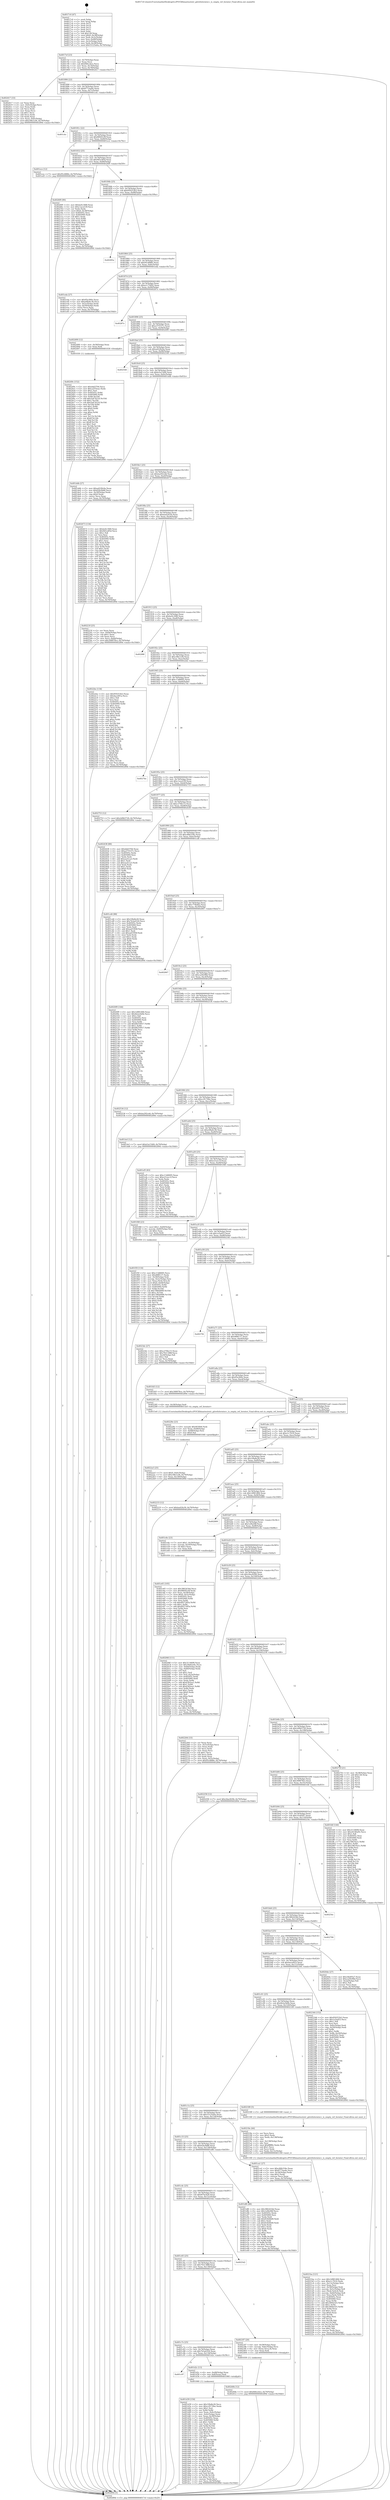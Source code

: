 digraph "0x4017c0" {
  label = "0x4017c0 (/mnt/c/Users/mathe/Desktop/tcc/POCII/binaries/extr_gitrefsiterator.c_is_empty_ref_iterator_Final-ollvm.out::main(0))"
  labelloc = "t"
  node[shape=record]

  Entry [label="",width=0.3,height=0.3,shape=circle,fillcolor=black,style=filled]
  "0x4017ef" [label="{
     0x4017ef [23]\l
     | [instrs]\l
     &nbsp;&nbsp;0x4017ef \<+3\>: mov -0x70(%rbp),%eax\l
     &nbsp;&nbsp;0x4017f2 \<+2\>: mov %eax,%ecx\l
     &nbsp;&nbsp;0x4017f4 \<+6\>: sub $0x846ce4ce,%ecx\l
     &nbsp;&nbsp;0x4017fa \<+3\>: mov %eax,-0x74(%rbp)\l
     &nbsp;&nbsp;0x4017fd \<+3\>: mov %ecx,-0x78(%rbp)\l
     &nbsp;&nbsp;0x401800 \<+6\>: je 0000000000402417 \<main+0xc57\>\l
  }"]
  "0x402417" [label="{
     0x402417 [33]\l
     | [instrs]\l
     &nbsp;&nbsp;0x402417 \<+2\>: xor %eax,%eax\l
     &nbsp;&nbsp;0x402419 \<+3\>: mov -0x6c(%rbp),%ecx\l
     &nbsp;&nbsp;0x40241c \<+2\>: mov %eax,%edx\l
     &nbsp;&nbsp;0x40241e \<+2\>: sub %ecx,%edx\l
     &nbsp;&nbsp;0x402420 \<+2\>: mov %eax,%ecx\l
     &nbsp;&nbsp;0x402422 \<+3\>: sub $0x1,%ecx\l
     &nbsp;&nbsp;0x402425 \<+2\>: add %ecx,%edx\l
     &nbsp;&nbsp;0x402427 \<+2\>: sub %edx,%eax\l
     &nbsp;&nbsp;0x402429 \<+3\>: mov %eax,-0x6c(%rbp)\l
     &nbsp;&nbsp;0x40242c \<+7\>: movl $0xc08e1ef4,-0x70(%rbp)\l
     &nbsp;&nbsp;0x402433 \<+5\>: jmp 000000000040289d \<main+0x10dd\>\l
  }"]
  "0x401806" [label="{
     0x401806 [22]\l
     | [instrs]\l
     &nbsp;&nbsp;0x401806 \<+5\>: jmp 000000000040180b \<main+0x4b\>\l
     &nbsp;&nbsp;0x40180b \<+3\>: mov -0x74(%rbp),%eax\l
     &nbsp;&nbsp;0x40180e \<+5\>: sub $0x8773aa4e,%eax\l
     &nbsp;&nbsp;0x401813 \<+3\>: mov %eax,-0x7c(%rbp)\l
     &nbsp;&nbsp;0x401816 \<+6\>: je 0000000000401cbc \<main+0x4fc\>\l
  }"]
  Exit [label="",width=0.3,height=0.3,shape=circle,fillcolor=black,style=filled,peripheries=2]
  "0x401cbc" [label="{
     0x401cbc\l
  }", style=dashed]
  "0x40181c" [label="{
     0x40181c [22]\l
     | [instrs]\l
     &nbsp;&nbsp;0x40181c \<+5\>: jmp 0000000000401821 \<main+0x61\>\l
     &nbsp;&nbsp;0x401821 \<+3\>: mov -0x74(%rbp),%eax\l
     &nbsp;&nbsp;0x401824 \<+5\>: sub $0x88045c9f,%eax\l
     &nbsp;&nbsp;0x401829 \<+3\>: mov %eax,-0x80(%rbp)\l
     &nbsp;&nbsp;0x40182c \<+6\>: je 0000000000401ece \<main+0x70e\>\l
  }"]
  "0x40249c" [label="{
     0x40249c [152]\l
     | [instrs]\l
     &nbsp;&nbsp;0x40249c \<+5\>: mov $0xddd3704,%ecx\l
     &nbsp;&nbsp;0x4024a1 \<+5\>: mov $0xca555eac,%edx\l
     &nbsp;&nbsp;0x4024a6 \<+3\>: mov $0x1,%sil\l
     &nbsp;&nbsp;0x4024a9 \<+8\>: mov 0x40505c,%r8d\l
     &nbsp;&nbsp;0x4024b1 \<+8\>: mov 0x405060,%r9d\l
     &nbsp;&nbsp;0x4024b9 \<+3\>: mov %r8d,%r10d\l
     &nbsp;&nbsp;0x4024bc \<+7\>: add $0x5a474216,%r10d\l
     &nbsp;&nbsp;0x4024c3 \<+4\>: sub $0x1,%r10d\l
     &nbsp;&nbsp;0x4024c7 \<+7\>: sub $0x5a474216,%r10d\l
     &nbsp;&nbsp;0x4024ce \<+4\>: imul %r10d,%r8d\l
     &nbsp;&nbsp;0x4024d2 \<+4\>: and $0x1,%r8d\l
     &nbsp;&nbsp;0x4024d6 \<+4\>: cmp $0x0,%r8d\l
     &nbsp;&nbsp;0x4024da \<+4\>: sete %r11b\l
     &nbsp;&nbsp;0x4024de \<+4\>: cmp $0xa,%r9d\l
     &nbsp;&nbsp;0x4024e2 \<+3\>: setl %bl\l
     &nbsp;&nbsp;0x4024e5 \<+3\>: mov %r11b,%r14b\l
     &nbsp;&nbsp;0x4024e8 \<+4\>: xor $0xff,%r14b\l
     &nbsp;&nbsp;0x4024ec \<+3\>: mov %bl,%r15b\l
     &nbsp;&nbsp;0x4024ef \<+4\>: xor $0xff,%r15b\l
     &nbsp;&nbsp;0x4024f3 \<+4\>: xor $0x1,%sil\l
     &nbsp;&nbsp;0x4024f7 \<+3\>: mov %r14b,%r12b\l
     &nbsp;&nbsp;0x4024fa \<+4\>: and $0xff,%r12b\l
     &nbsp;&nbsp;0x4024fe \<+3\>: and %sil,%r11b\l
     &nbsp;&nbsp;0x402501 \<+3\>: mov %r15b,%r13b\l
     &nbsp;&nbsp;0x402504 \<+4\>: and $0xff,%r13b\l
     &nbsp;&nbsp;0x402508 \<+3\>: and %sil,%bl\l
     &nbsp;&nbsp;0x40250b \<+3\>: or %r11b,%r12b\l
     &nbsp;&nbsp;0x40250e \<+3\>: or %bl,%r13b\l
     &nbsp;&nbsp;0x402511 \<+3\>: xor %r13b,%r12b\l
     &nbsp;&nbsp;0x402514 \<+3\>: or %r15b,%r14b\l
     &nbsp;&nbsp;0x402517 \<+4\>: xor $0xff,%r14b\l
     &nbsp;&nbsp;0x40251b \<+4\>: or $0x1,%sil\l
     &nbsp;&nbsp;0x40251f \<+3\>: and %sil,%r14b\l
     &nbsp;&nbsp;0x402522 \<+3\>: or %r14b,%r12b\l
     &nbsp;&nbsp;0x402525 \<+4\>: test $0x1,%r12b\l
     &nbsp;&nbsp;0x402529 \<+3\>: cmovne %edx,%ecx\l
     &nbsp;&nbsp;0x40252c \<+3\>: mov %ecx,-0x70(%rbp)\l
     &nbsp;&nbsp;0x40252f \<+5\>: jmp 000000000040289d \<main+0x10dd\>\l
  }"]
  "0x401ece" [label="{
     0x401ece [12]\l
     | [instrs]\l
     &nbsp;&nbsp;0x401ece \<+7\>: movl $0x95c488fe,-0x70(%rbp)\l
     &nbsp;&nbsp;0x401ed5 \<+5\>: jmp 000000000040289d \<main+0x10dd\>\l
  }"]
  "0x401832" [label="{
     0x401832 [25]\l
     | [instrs]\l
     &nbsp;&nbsp;0x401832 \<+5\>: jmp 0000000000401837 \<main+0x77\>\l
     &nbsp;&nbsp;0x401837 \<+3\>: mov -0x74(%rbp),%eax\l
     &nbsp;&nbsp;0x40183a \<+5\>: sub $0x945cdf5d,%eax\l
     &nbsp;&nbsp;0x40183f \<+6\>: mov %eax,-0x84(%rbp)\l
     &nbsp;&nbsp;0x401845 \<+6\>: je 00000000004026f9 \<main+0xf39\>\l
  }"]
  "0x40240b" [label="{
     0x40240b [12]\l
     | [instrs]\l
     &nbsp;&nbsp;0x40240b \<+7\>: movl $0x846ce4ce,-0x70(%rbp)\l
     &nbsp;&nbsp;0x402412 \<+5\>: jmp 000000000040289d \<main+0x10dd\>\l
  }"]
  "0x4026f9" [label="{
     0x4026f9 [90]\l
     | [instrs]\l
     &nbsp;&nbsp;0x4026f9 \<+5\>: mov $0xbe0c3f48,%eax\l
     &nbsp;&nbsp;0x4026fe \<+5\>: mov $0xc1aca539,%ecx\l
     &nbsp;&nbsp;0x402703 \<+2\>: xor %edx,%edx\l
     &nbsp;&nbsp;0x402705 \<+7\>: movl $0x0,-0x38(%rbp)\l
     &nbsp;&nbsp;0x40270c \<+7\>: mov 0x40505c,%esi\l
     &nbsp;&nbsp;0x402713 \<+7\>: mov 0x405060,%edi\l
     &nbsp;&nbsp;0x40271a \<+3\>: sub $0x1,%edx\l
     &nbsp;&nbsp;0x40271d \<+3\>: mov %esi,%r8d\l
     &nbsp;&nbsp;0x402720 \<+3\>: add %edx,%r8d\l
     &nbsp;&nbsp;0x402723 \<+4\>: imul %r8d,%esi\l
     &nbsp;&nbsp;0x402727 \<+3\>: and $0x1,%esi\l
     &nbsp;&nbsp;0x40272a \<+3\>: cmp $0x0,%esi\l
     &nbsp;&nbsp;0x40272d \<+4\>: sete %r9b\l
     &nbsp;&nbsp;0x402731 \<+3\>: cmp $0xa,%edi\l
     &nbsp;&nbsp;0x402734 \<+4\>: setl %r10b\l
     &nbsp;&nbsp;0x402738 \<+3\>: mov %r9b,%r11b\l
     &nbsp;&nbsp;0x40273b \<+3\>: and %r10b,%r11b\l
     &nbsp;&nbsp;0x40273e \<+3\>: xor %r10b,%r9b\l
     &nbsp;&nbsp;0x402741 \<+3\>: or %r9b,%r11b\l
     &nbsp;&nbsp;0x402744 \<+4\>: test $0x1,%r11b\l
     &nbsp;&nbsp;0x402748 \<+3\>: cmovne %ecx,%eax\l
     &nbsp;&nbsp;0x40274b \<+3\>: mov %eax,-0x70(%rbp)\l
     &nbsp;&nbsp;0x40274e \<+5\>: jmp 000000000040289d \<main+0x10dd\>\l
  }"]
  "0x40184b" [label="{
     0x40184b [25]\l
     | [instrs]\l
     &nbsp;&nbsp;0x40184b \<+5\>: jmp 0000000000401850 \<main+0x90\>\l
     &nbsp;&nbsp;0x401850 \<+3\>: mov -0x74(%rbp),%eax\l
     &nbsp;&nbsp;0x401853 \<+5\>: sub $0x950253b3,%eax\l
     &nbsp;&nbsp;0x401858 \<+6\>: mov %eax,-0x88(%rbp)\l
     &nbsp;&nbsp;0x40185e \<+6\>: je 000000000040285a \<main+0x109a\>\l
  }"]
  "0x4022a5" [label="{
     0x4022a5 [25]\l
     | [instrs]\l
     &nbsp;&nbsp;0x4022a5 \<+7\>: movl $0x0,-0x6c(%rbp)\l
     &nbsp;&nbsp;0x4022ac \<+7\>: movl $0xc08e1ef4,-0x70(%rbp)\l
     &nbsp;&nbsp;0x4022b3 \<+6\>: mov %eax,-0x140(%rbp)\l
     &nbsp;&nbsp;0x4022b9 \<+5\>: jmp 000000000040289d \<main+0x10dd\>\l
  }"]
  "0x40285a" [label="{
     0x40285a\l
  }", style=dashed]
  "0x401864" [label="{
     0x401864 [25]\l
     | [instrs]\l
     &nbsp;&nbsp;0x401864 \<+5\>: jmp 0000000000401869 \<main+0xa9\>\l
     &nbsp;&nbsp;0x401869 \<+3\>: mov -0x74(%rbp),%eax\l
     &nbsp;&nbsp;0x40186c \<+5\>: sub $0x95c488fe,%eax\l
     &nbsp;&nbsp;0x401871 \<+6\>: mov %eax,-0x8c(%rbp)\l
     &nbsp;&nbsp;0x401877 \<+6\>: je 0000000000401eda \<main+0x71a\>\l
  }"]
  "0x40228e" [label="{
     0x40228e [23]\l
     | [instrs]\l
     &nbsp;&nbsp;0x40228e \<+10\>: movabs $0x4030b6,%rdi\l
     &nbsp;&nbsp;0x402298 \<+3\>: mov %eax,-0x68(%rbp)\l
     &nbsp;&nbsp;0x40229b \<+3\>: mov -0x68(%rbp),%esi\l
     &nbsp;&nbsp;0x40229e \<+2\>: mov $0x0,%al\l
     &nbsp;&nbsp;0x4022a0 \<+5\>: call 0000000000401040 \<printf@plt\>\l
     | [calls]\l
     &nbsp;&nbsp;0x401040 \{1\} (unknown)\l
  }"]
  "0x401eda" [label="{
     0x401eda [27]\l
     | [instrs]\l
     &nbsp;&nbsp;0x401eda \<+5\>: mov $0x95a360e,%eax\l
     &nbsp;&nbsp;0x401edf \<+5\>: mov $0xe08a6c36,%ecx\l
     &nbsp;&nbsp;0x401ee4 \<+3\>: mov -0x5c(%rbp),%edx\l
     &nbsp;&nbsp;0x401ee7 \<+3\>: cmp -0x50(%rbp),%edx\l
     &nbsp;&nbsp;0x401eea \<+3\>: cmovl %ecx,%eax\l
     &nbsp;&nbsp;0x401eed \<+3\>: mov %eax,-0x70(%rbp)\l
     &nbsp;&nbsp;0x401ef0 \<+5\>: jmp 000000000040289d \<main+0x10dd\>\l
  }"]
  "0x40187d" [label="{
     0x40187d [25]\l
     | [instrs]\l
     &nbsp;&nbsp;0x40187d \<+5\>: jmp 0000000000401882 \<main+0xc2\>\l
     &nbsp;&nbsp;0x401882 \<+3\>: mov -0x74(%rbp),%eax\l
     &nbsp;&nbsp;0x401885 \<+5\>: sub $0xa1c75692,%eax\l
     &nbsp;&nbsp;0x40188a \<+6\>: mov %eax,-0x90(%rbp)\l
     &nbsp;&nbsp;0x401890 \<+6\>: je 000000000040287e \<main+0x10be\>\l
  }"]
  "0x4021ba" [label="{
     0x4021ba [121]\l
     | [instrs]\l
     &nbsp;&nbsp;0x4021ba \<+5\>: mov $0x1d981484,%ecx\l
     &nbsp;&nbsp;0x4021bf \<+5\>: mov $0xe1c7616,%edx\l
     &nbsp;&nbsp;0x4021c4 \<+6\>: mov -0x13c(%rbp),%esi\l
     &nbsp;&nbsp;0x4021ca \<+3\>: imul %eax,%esi\l
     &nbsp;&nbsp;0x4021cd \<+4\>: mov -0x58(%rbp),%rdi\l
     &nbsp;&nbsp;0x4021d1 \<+4\>: movslq -0x5c(%rbp),%r8\l
     &nbsp;&nbsp;0x4021d5 \<+4\>: mov (%rdi,%r8,8),%rdi\l
     &nbsp;&nbsp;0x4021d9 \<+4\>: movslq -0x64(%rbp),%r8\l
     &nbsp;&nbsp;0x4021dd \<+4\>: mov %esi,(%rdi,%r8,4)\l
     &nbsp;&nbsp;0x4021e1 \<+7\>: mov 0x40505c,%eax\l
     &nbsp;&nbsp;0x4021e8 \<+7\>: mov 0x405060,%esi\l
     &nbsp;&nbsp;0x4021ef \<+3\>: mov %eax,%r9d\l
     &nbsp;&nbsp;0x4021f2 \<+7\>: add $0x369dcf25,%r9d\l
     &nbsp;&nbsp;0x4021f9 \<+4\>: sub $0x1,%r9d\l
     &nbsp;&nbsp;0x4021fd \<+7\>: sub $0x369dcf25,%r9d\l
     &nbsp;&nbsp;0x402204 \<+4\>: imul %r9d,%eax\l
     &nbsp;&nbsp;0x402208 \<+3\>: and $0x1,%eax\l
     &nbsp;&nbsp;0x40220b \<+3\>: cmp $0x0,%eax\l
     &nbsp;&nbsp;0x40220e \<+4\>: sete %r10b\l
     &nbsp;&nbsp;0x402212 \<+3\>: cmp $0xa,%esi\l
     &nbsp;&nbsp;0x402215 \<+4\>: setl %r11b\l
     &nbsp;&nbsp;0x402219 \<+3\>: mov %r10b,%bl\l
     &nbsp;&nbsp;0x40221c \<+3\>: and %r11b,%bl\l
     &nbsp;&nbsp;0x40221f \<+3\>: xor %r11b,%r10b\l
     &nbsp;&nbsp;0x402222 \<+3\>: or %r10b,%bl\l
     &nbsp;&nbsp;0x402225 \<+3\>: test $0x1,%bl\l
     &nbsp;&nbsp;0x402228 \<+3\>: cmovne %edx,%ecx\l
     &nbsp;&nbsp;0x40222b \<+3\>: mov %ecx,-0x70(%rbp)\l
     &nbsp;&nbsp;0x40222e \<+5\>: jmp 000000000040289d \<main+0x10dd\>\l
  }"]
  "0x40287e" [label="{
     0x40287e\l
  }", style=dashed]
  "0x401896" [label="{
     0x401896 [25]\l
     | [instrs]\l
     &nbsp;&nbsp;0x401896 \<+5\>: jmp 000000000040189b \<main+0xdb\>\l
     &nbsp;&nbsp;0x40189b \<+3\>: mov -0x74(%rbp),%eax\l
     &nbsp;&nbsp;0x40189e \<+5\>: sub $0xa375537c,%eax\l
     &nbsp;&nbsp;0x4018a3 \<+6\>: mov %eax,-0x94(%rbp)\l
     &nbsp;&nbsp;0x4018a9 \<+6\>: je 0000000000402490 \<main+0xcd0\>\l
  }"]
  "0x40218e" [label="{
     0x40218e [44]\l
     | [instrs]\l
     &nbsp;&nbsp;0x40218e \<+2\>: xor %ecx,%ecx\l
     &nbsp;&nbsp;0x402190 \<+5\>: mov $0x2,%edx\l
     &nbsp;&nbsp;0x402195 \<+6\>: mov %edx,-0x138(%rbp)\l
     &nbsp;&nbsp;0x40219b \<+1\>: cltd\l
     &nbsp;&nbsp;0x40219c \<+6\>: mov -0x138(%rbp),%esi\l
     &nbsp;&nbsp;0x4021a2 \<+2\>: idiv %esi\l
     &nbsp;&nbsp;0x4021a4 \<+6\>: imul $0xfffffffe,%edx,%edx\l
     &nbsp;&nbsp;0x4021aa \<+3\>: sub $0x1,%ecx\l
     &nbsp;&nbsp;0x4021ad \<+2\>: sub %ecx,%edx\l
     &nbsp;&nbsp;0x4021af \<+6\>: mov %edx,-0x13c(%rbp)\l
     &nbsp;&nbsp;0x4021b5 \<+5\>: call 0000000000401160 \<next_i\>\l
     | [calls]\l
     &nbsp;&nbsp;0x401160 \{1\} (/mnt/c/Users/mathe/Desktop/tcc/POCII/binaries/extr_gitrefsiterator.c_is_empty_ref_iterator_Final-ollvm.out::next_i)\l
  }"]
  "0x402490" [label="{
     0x402490 [12]\l
     | [instrs]\l
     &nbsp;&nbsp;0x402490 \<+4\>: mov -0x58(%rbp),%rax\l
     &nbsp;&nbsp;0x402494 \<+3\>: mov %rax,%rdi\l
     &nbsp;&nbsp;0x402497 \<+5\>: call 0000000000401030 \<free@plt\>\l
     | [calls]\l
     &nbsp;&nbsp;0x401030 \{1\} (unknown)\l
  }"]
  "0x4018af" [label="{
     0x4018af [25]\l
     | [instrs]\l
     &nbsp;&nbsp;0x4018af \<+5\>: jmp 00000000004018b4 \<main+0xf4\>\l
     &nbsp;&nbsp;0x4018b4 \<+3\>: mov -0x74(%rbp),%eax\l
     &nbsp;&nbsp;0x4018b7 \<+5\>: sub $0xad228c6a,%eax\l
     &nbsp;&nbsp;0x4018bc \<+6\>: mov %eax,-0x98(%rbp)\l
     &nbsp;&nbsp;0x4018c2 \<+6\>: je 0000000000402540 \<main+0xd80\>\l
  }"]
  "0x401f5f" [label="{
     0x401f5f [116]\l
     | [instrs]\l
     &nbsp;&nbsp;0x401f5f \<+5\>: mov $0xc13d6695,%ecx\l
     &nbsp;&nbsp;0x401f64 \<+5\>: mov $0x48f6137,%edx\l
     &nbsp;&nbsp;0x401f69 \<+4\>: mov -0x58(%rbp),%rdi\l
     &nbsp;&nbsp;0x401f6d \<+4\>: movslq -0x5c(%rbp),%rsi\l
     &nbsp;&nbsp;0x401f71 \<+4\>: mov %rax,(%rdi,%rsi,8)\l
     &nbsp;&nbsp;0x401f75 \<+7\>: movl $0x0,-0x64(%rbp)\l
     &nbsp;&nbsp;0x401f7c \<+8\>: mov 0x40505c,%r8d\l
     &nbsp;&nbsp;0x401f84 \<+8\>: mov 0x405060,%r9d\l
     &nbsp;&nbsp;0x401f8c \<+3\>: mov %r8d,%r10d\l
     &nbsp;&nbsp;0x401f8f \<+7\>: sub $0x798dd999,%r10d\l
     &nbsp;&nbsp;0x401f96 \<+4\>: sub $0x1,%r10d\l
     &nbsp;&nbsp;0x401f9a \<+7\>: add $0x798dd999,%r10d\l
     &nbsp;&nbsp;0x401fa1 \<+4\>: imul %r10d,%r8d\l
     &nbsp;&nbsp;0x401fa5 \<+4\>: and $0x1,%r8d\l
     &nbsp;&nbsp;0x401fa9 \<+4\>: cmp $0x0,%r8d\l
     &nbsp;&nbsp;0x401fad \<+4\>: sete %r11b\l
     &nbsp;&nbsp;0x401fb1 \<+4\>: cmp $0xa,%r9d\l
     &nbsp;&nbsp;0x401fb5 \<+3\>: setl %bl\l
     &nbsp;&nbsp;0x401fb8 \<+3\>: mov %r11b,%r14b\l
     &nbsp;&nbsp;0x401fbb \<+3\>: and %bl,%r14b\l
     &nbsp;&nbsp;0x401fbe \<+3\>: xor %bl,%r11b\l
     &nbsp;&nbsp;0x401fc1 \<+3\>: or %r11b,%r14b\l
     &nbsp;&nbsp;0x401fc4 \<+4\>: test $0x1,%r14b\l
     &nbsp;&nbsp;0x401fc8 \<+3\>: cmovne %edx,%ecx\l
     &nbsp;&nbsp;0x401fcb \<+3\>: mov %ecx,-0x70(%rbp)\l
     &nbsp;&nbsp;0x401fce \<+5\>: jmp 000000000040289d \<main+0x10dd\>\l
  }"]
  "0x402540" [label="{
     0x402540\l
  }", style=dashed]
  "0x4018c8" [label="{
     0x4018c8 [25]\l
     | [instrs]\l
     &nbsp;&nbsp;0x4018c8 \<+5\>: jmp 00000000004018cd \<main+0x10d\>\l
     &nbsp;&nbsp;0x4018cd \<+3\>: mov -0x74(%rbp),%eax\l
     &nbsp;&nbsp;0x4018d0 \<+5\>: sub $0xb3a154f4,%eax\l
     &nbsp;&nbsp;0x4018d5 \<+6\>: mov %eax,-0x9c(%rbp)\l
     &nbsp;&nbsp;0x4018db \<+6\>: je 0000000000401ddb \<main+0x61b\>\l
  }"]
  "0x401e65" [label="{
     0x401e65 [105]\l
     | [instrs]\l
     &nbsp;&nbsp;0x401e65 \<+5\>: mov $0x3862434d,%ecx\l
     &nbsp;&nbsp;0x401e6a \<+5\>: mov $0x88045c9f,%edx\l
     &nbsp;&nbsp;0x401e6f \<+4\>: mov %rax,-0x58(%rbp)\l
     &nbsp;&nbsp;0x401e73 \<+7\>: movl $0x0,-0x5c(%rbp)\l
     &nbsp;&nbsp;0x401e7a \<+7\>: mov 0x40505c,%esi\l
     &nbsp;&nbsp;0x401e81 \<+8\>: mov 0x405060,%r8d\l
     &nbsp;&nbsp;0x401e89 \<+3\>: mov %esi,%r9d\l
     &nbsp;&nbsp;0x401e8c \<+7\>: sub $0x4957285a,%r9d\l
     &nbsp;&nbsp;0x401e93 \<+4\>: sub $0x1,%r9d\l
     &nbsp;&nbsp;0x401e97 \<+7\>: add $0x4957285a,%r9d\l
     &nbsp;&nbsp;0x401e9e \<+4\>: imul %r9d,%esi\l
     &nbsp;&nbsp;0x401ea2 \<+3\>: and $0x1,%esi\l
     &nbsp;&nbsp;0x401ea5 \<+3\>: cmp $0x0,%esi\l
     &nbsp;&nbsp;0x401ea8 \<+4\>: sete %r10b\l
     &nbsp;&nbsp;0x401eac \<+4\>: cmp $0xa,%r8d\l
     &nbsp;&nbsp;0x401eb0 \<+4\>: setl %r11b\l
     &nbsp;&nbsp;0x401eb4 \<+3\>: mov %r10b,%bl\l
     &nbsp;&nbsp;0x401eb7 \<+3\>: and %r11b,%bl\l
     &nbsp;&nbsp;0x401eba \<+3\>: xor %r11b,%r10b\l
     &nbsp;&nbsp;0x401ebd \<+3\>: or %r10b,%bl\l
     &nbsp;&nbsp;0x401ec0 \<+3\>: test $0x1,%bl\l
     &nbsp;&nbsp;0x401ec3 \<+3\>: cmovne %edx,%ecx\l
     &nbsp;&nbsp;0x401ec6 \<+3\>: mov %ecx,-0x70(%rbp)\l
     &nbsp;&nbsp;0x401ec9 \<+5\>: jmp 000000000040289d \<main+0x10dd\>\l
  }"]
  "0x401ddb" [label="{
     0x401ddb [27]\l
     | [instrs]\l
     &nbsp;&nbsp;0x401ddb \<+5\>: mov $0xad228c6a,%eax\l
     &nbsp;&nbsp;0x401de0 \<+5\>: mov $0x62bcfb86,%ecx\l
     &nbsp;&nbsp;0x401de5 \<+3\>: mov -0x30(%rbp),%edx\l
     &nbsp;&nbsp;0x401de8 \<+3\>: cmp $0x0,%edx\l
     &nbsp;&nbsp;0x401deb \<+3\>: cmove %ecx,%eax\l
     &nbsp;&nbsp;0x401dee \<+3\>: mov %eax,-0x70(%rbp)\l
     &nbsp;&nbsp;0x401df1 \<+5\>: jmp 000000000040289d \<main+0x10dd\>\l
  }"]
  "0x4018e1" [label="{
     0x4018e1 [25]\l
     | [instrs]\l
     &nbsp;&nbsp;0x4018e1 \<+5\>: jmp 00000000004018e6 \<main+0x126\>\l
     &nbsp;&nbsp;0x4018e6 \<+3\>: mov -0x74(%rbp),%eax\l
     &nbsp;&nbsp;0x4018e9 \<+5\>: sub $0xba292cdd,%eax\l
     &nbsp;&nbsp;0x4018ee \<+6\>: mov %eax,-0xa0(%rbp)\l
     &nbsp;&nbsp;0x4018f4 \<+6\>: je 0000000000402673 \<main+0xeb3\>\l
  }"]
  "0x401d39" [label="{
     0x401d39 [150]\l
     | [instrs]\l
     &nbsp;&nbsp;0x401d39 \<+5\>: mov $0x10fa8e26,%ecx\l
     &nbsp;&nbsp;0x401d3e \<+5\>: mov $0xcc9170be,%edx\l
     &nbsp;&nbsp;0x401d43 \<+3\>: mov $0x1,%sil\l
     &nbsp;&nbsp;0x401d46 \<+3\>: xor %r8d,%r8d\l
     &nbsp;&nbsp;0x401d49 \<+3\>: mov %eax,-0x4c(%rbp)\l
     &nbsp;&nbsp;0x401d4c \<+3\>: mov -0x4c(%rbp),%eax\l
     &nbsp;&nbsp;0x401d4f \<+3\>: mov %eax,-0x30(%rbp)\l
     &nbsp;&nbsp;0x401d52 \<+7\>: mov 0x40505c,%eax\l
     &nbsp;&nbsp;0x401d59 \<+8\>: mov 0x405060,%r9d\l
     &nbsp;&nbsp;0x401d61 \<+4\>: sub $0x1,%r8d\l
     &nbsp;&nbsp;0x401d65 \<+3\>: mov %eax,%r10d\l
     &nbsp;&nbsp;0x401d68 \<+3\>: add %r8d,%r10d\l
     &nbsp;&nbsp;0x401d6b \<+4\>: imul %r10d,%eax\l
     &nbsp;&nbsp;0x401d6f \<+3\>: and $0x1,%eax\l
     &nbsp;&nbsp;0x401d72 \<+3\>: cmp $0x0,%eax\l
     &nbsp;&nbsp;0x401d75 \<+4\>: sete %r11b\l
     &nbsp;&nbsp;0x401d79 \<+4\>: cmp $0xa,%r9d\l
     &nbsp;&nbsp;0x401d7d \<+3\>: setl %bl\l
     &nbsp;&nbsp;0x401d80 \<+3\>: mov %r11b,%r14b\l
     &nbsp;&nbsp;0x401d83 \<+4\>: xor $0xff,%r14b\l
     &nbsp;&nbsp;0x401d87 \<+3\>: mov %bl,%r15b\l
     &nbsp;&nbsp;0x401d8a \<+4\>: xor $0xff,%r15b\l
     &nbsp;&nbsp;0x401d8e \<+4\>: xor $0x0,%sil\l
     &nbsp;&nbsp;0x401d92 \<+3\>: mov %r14b,%r12b\l
     &nbsp;&nbsp;0x401d95 \<+4\>: and $0x0,%r12b\l
     &nbsp;&nbsp;0x401d99 \<+3\>: and %sil,%r11b\l
     &nbsp;&nbsp;0x401d9c \<+3\>: mov %r15b,%r13b\l
     &nbsp;&nbsp;0x401d9f \<+4\>: and $0x0,%r13b\l
     &nbsp;&nbsp;0x401da3 \<+3\>: and %sil,%bl\l
     &nbsp;&nbsp;0x401da6 \<+3\>: or %r11b,%r12b\l
     &nbsp;&nbsp;0x401da9 \<+3\>: or %bl,%r13b\l
     &nbsp;&nbsp;0x401dac \<+3\>: xor %r13b,%r12b\l
     &nbsp;&nbsp;0x401daf \<+3\>: or %r15b,%r14b\l
     &nbsp;&nbsp;0x401db2 \<+4\>: xor $0xff,%r14b\l
     &nbsp;&nbsp;0x401db6 \<+4\>: or $0x0,%sil\l
     &nbsp;&nbsp;0x401dba \<+3\>: and %sil,%r14b\l
     &nbsp;&nbsp;0x401dbd \<+3\>: or %r14b,%r12b\l
     &nbsp;&nbsp;0x401dc0 \<+4\>: test $0x1,%r12b\l
     &nbsp;&nbsp;0x401dc4 \<+3\>: cmovne %edx,%ecx\l
     &nbsp;&nbsp;0x401dc7 \<+3\>: mov %ecx,-0x70(%rbp)\l
     &nbsp;&nbsp;0x401dca \<+5\>: jmp 000000000040289d \<main+0x10dd\>\l
  }"]
  "0x402673" [label="{
     0x402673 [134]\l
     | [instrs]\l
     &nbsp;&nbsp;0x402673 \<+5\>: mov $0xbe0c3f48,%eax\l
     &nbsp;&nbsp;0x402678 \<+5\>: mov $0x945cdf5d,%ecx\l
     &nbsp;&nbsp;0x40267d \<+2\>: mov $0x1,%dl\l
     &nbsp;&nbsp;0x40267f \<+2\>: xor %esi,%esi\l
     &nbsp;&nbsp;0x402681 \<+7\>: mov 0x40505c,%edi\l
     &nbsp;&nbsp;0x402688 \<+8\>: mov 0x405060,%r8d\l
     &nbsp;&nbsp;0x402690 \<+3\>: sub $0x1,%esi\l
     &nbsp;&nbsp;0x402693 \<+3\>: mov %edi,%r9d\l
     &nbsp;&nbsp;0x402696 \<+3\>: add %esi,%r9d\l
     &nbsp;&nbsp;0x402699 \<+4\>: imul %r9d,%edi\l
     &nbsp;&nbsp;0x40269d \<+3\>: and $0x1,%edi\l
     &nbsp;&nbsp;0x4026a0 \<+3\>: cmp $0x0,%edi\l
     &nbsp;&nbsp;0x4026a3 \<+4\>: sete %r10b\l
     &nbsp;&nbsp;0x4026a7 \<+4\>: cmp $0xa,%r8d\l
     &nbsp;&nbsp;0x4026ab \<+4\>: setl %r11b\l
     &nbsp;&nbsp;0x4026af \<+3\>: mov %r10b,%bl\l
     &nbsp;&nbsp;0x4026b2 \<+3\>: xor $0xff,%bl\l
     &nbsp;&nbsp;0x4026b5 \<+3\>: mov %r11b,%r14b\l
     &nbsp;&nbsp;0x4026b8 \<+4\>: xor $0xff,%r14b\l
     &nbsp;&nbsp;0x4026bc \<+3\>: xor $0x0,%dl\l
     &nbsp;&nbsp;0x4026bf \<+3\>: mov %bl,%r15b\l
     &nbsp;&nbsp;0x4026c2 \<+4\>: and $0x0,%r15b\l
     &nbsp;&nbsp;0x4026c6 \<+3\>: and %dl,%r10b\l
     &nbsp;&nbsp;0x4026c9 \<+3\>: mov %r14b,%r12b\l
     &nbsp;&nbsp;0x4026cc \<+4\>: and $0x0,%r12b\l
     &nbsp;&nbsp;0x4026d0 \<+3\>: and %dl,%r11b\l
     &nbsp;&nbsp;0x4026d3 \<+3\>: or %r10b,%r15b\l
     &nbsp;&nbsp;0x4026d6 \<+3\>: or %r11b,%r12b\l
     &nbsp;&nbsp;0x4026d9 \<+3\>: xor %r12b,%r15b\l
     &nbsp;&nbsp;0x4026dc \<+3\>: or %r14b,%bl\l
     &nbsp;&nbsp;0x4026df \<+3\>: xor $0xff,%bl\l
     &nbsp;&nbsp;0x4026e2 \<+3\>: or $0x0,%dl\l
     &nbsp;&nbsp;0x4026e5 \<+2\>: and %dl,%bl\l
     &nbsp;&nbsp;0x4026e7 \<+3\>: or %bl,%r15b\l
     &nbsp;&nbsp;0x4026ea \<+4\>: test $0x1,%r15b\l
     &nbsp;&nbsp;0x4026ee \<+3\>: cmovne %ecx,%eax\l
     &nbsp;&nbsp;0x4026f1 \<+3\>: mov %eax,-0x70(%rbp)\l
     &nbsp;&nbsp;0x4026f4 \<+5\>: jmp 000000000040289d \<main+0x10dd\>\l
  }"]
  "0x4018fa" [label="{
     0x4018fa [25]\l
     | [instrs]\l
     &nbsp;&nbsp;0x4018fa \<+5\>: jmp 00000000004018ff \<main+0x13f\>\l
     &nbsp;&nbsp;0x4018ff \<+3\>: mov -0x74(%rbp),%eax\l
     &nbsp;&nbsp;0x401902 \<+5\>: sub $0xba42fa30,%eax\l
     &nbsp;&nbsp;0x401907 \<+6\>: mov %eax,-0xa4(%rbp)\l
     &nbsp;&nbsp;0x40190d \<+6\>: je 000000000040223f \<main+0xa7f\>\l
  }"]
  "0x401c97" [label="{
     0x401c97\l
  }", style=dashed]
  "0x40223f" [label="{
     0x40223f [25]\l
     | [instrs]\l
     &nbsp;&nbsp;0x40223f \<+2\>: xor %eax,%eax\l
     &nbsp;&nbsp;0x402241 \<+3\>: mov -0x64(%rbp),%ecx\l
     &nbsp;&nbsp;0x402244 \<+3\>: sub $0x1,%eax\l
     &nbsp;&nbsp;0x402247 \<+2\>: sub %eax,%ecx\l
     &nbsp;&nbsp;0x402249 \<+3\>: mov %ecx,-0x64(%rbp)\l
     &nbsp;&nbsp;0x40224c \<+7\>: movl $0x308978ce,-0x70(%rbp)\l
     &nbsp;&nbsp;0x402253 \<+5\>: jmp 000000000040289d \<main+0x10dd\>\l
  }"]
  "0x401913" [label="{
     0x401913 [25]\l
     | [instrs]\l
     &nbsp;&nbsp;0x401913 \<+5\>: jmp 0000000000401918 \<main+0x158\>\l
     &nbsp;&nbsp;0x401918 \<+3\>: mov -0x74(%rbp),%eax\l
     &nbsp;&nbsp;0x40191b \<+5\>: sub $0xbe0c3f48,%eax\l
     &nbsp;&nbsp;0x401920 \<+6\>: mov %eax,-0xa8(%rbp)\l
     &nbsp;&nbsp;0x401926 \<+6\>: je 000000000040288f \<main+0x10cf\>\l
  }"]
  "0x401d2c" [label="{
     0x401d2c [13]\l
     | [instrs]\l
     &nbsp;&nbsp;0x401d2c \<+4\>: mov -0x48(%rbp),%rax\l
     &nbsp;&nbsp;0x401d30 \<+4\>: mov 0x8(%rax),%rdi\l
     &nbsp;&nbsp;0x401d34 \<+5\>: call 0000000000401060 \<atoi@plt\>\l
     | [calls]\l
     &nbsp;&nbsp;0x401060 \{1\} (unknown)\l
  }"]
  "0x40288f" [label="{
     0x40288f\l
  }", style=dashed]
  "0x40192c" [label="{
     0x40192c [25]\l
     | [instrs]\l
     &nbsp;&nbsp;0x40192c \<+5\>: jmp 0000000000401931 \<main+0x171\>\l
     &nbsp;&nbsp;0x401931 \<+3\>: mov -0x74(%rbp),%eax\l
     &nbsp;&nbsp;0x401934 \<+5\>: sub $0xc08e1ef4,%eax\l
     &nbsp;&nbsp;0x401939 \<+6\>: mov %eax,-0xac(%rbp)\l
     &nbsp;&nbsp;0x40193f \<+6\>: je 00000000004022be \<main+0xafe\>\l
  }"]
  "0x401c7e" [label="{
     0x401c7e [25]\l
     | [instrs]\l
     &nbsp;&nbsp;0x401c7e \<+5\>: jmp 0000000000401c83 \<main+0x4c3\>\l
     &nbsp;&nbsp;0x401c83 \<+3\>: mov -0x74(%rbp),%eax\l
     &nbsp;&nbsp;0x401c86 \<+5\>: sub $0x7b3a4324,%eax\l
     &nbsp;&nbsp;0x401c8b \<+6\>: mov %eax,-0x134(%rbp)\l
     &nbsp;&nbsp;0x401c91 \<+6\>: je 0000000000401d2c \<main+0x56c\>\l
  }"]
  "0x4022be" [label="{
     0x4022be [134]\l
     | [instrs]\l
     &nbsp;&nbsp;0x4022be \<+5\>: mov $0x950253b3,%eax\l
     &nbsp;&nbsp;0x4022c3 \<+5\>: mov $0x4ace0f1a,%ecx\l
     &nbsp;&nbsp;0x4022c8 \<+2\>: mov $0x1,%dl\l
     &nbsp;&nbsp;0x4022ca \<+2\>: xor %esi,%esi\l
     &nbsp;&nbsp;0x4022cc \<+7\>: mov 0x40505c,%edi\l
     &nbsp;&nbsp;0x4022d3 \<+8\>: mov 0x405060,%r8d\l
     &nbsp;&nbsp;0x4022db \<+3\>: sub $0x1,%esi\l
     &nbsp;&nbsp;0x4022de \<+3\>: mov %edi,%r9d\l
     &nbsp;&nbsp;0x4022e1 \<+3\>: add %esi,%r9d\l
     &nbsp;&nbsp;0x4022e4 \<+4\>: imul %r9d,%edi\l
     &nbsp;&nbsp;0x4022e8 \<+3\>: and $0x1,%edi\l
     &nbsp;&nbsp;0x4022eb \<+3\>: cmp $0x0,%edi\l
     &nbsp;&nbsp;0x4022ee \<+4\>: sete %r10b\l
     &nbsp;&nbsp;0x4022f2 \<+4\>: cmp $0xa,%r8d\l
     &nbsp;&nbsp;0x4022f6 \<+4\>: setl %r11b\l
     &nbsp;&nbsp;0x4022fa \<+3\>: mov %r10b,%bl\l
     &nbsp;&nbsp;0x4022fd \<+3\>: xor $0xff,%bl\l
     &nbsp;&nbsp;0x402300 \<+3\>: mov %r11b,%r14b\l
     &nbsp;&nbsp;0x402303 \<+4\>: xor $0xff,%r14b\l
     &nbsp;&nbsp;0x402307 \<+3\>: xor $0x0,%dl\l
     &nbsp;&nbsp;0x40230a \<+3\>: mov %bl,%r15b\l
     &nbsp;&nbsp;0x40230d \<+4\>: and $0x0,%r15b\l
     &nbsp;&nbsp;0x402311 \<+3\>: and %dl,%r10b\l
     &nbsp;&nbsp;0x402314 \<+3\>: mov %r14b,%r12b\l
     &nbsp;&nbsp;0x402317 \<+4\>: and $0x0,%r12b\l
     &nbsp;&nbsp;0x40231b \<+3\>: and %dl,%r11b\l
     &nbsp;&nbsp;0x40231e \<+3\>: or %r10b,%r15b\l
     &nbsp;&nbsp;0x402321 \<+3\>: or %r11b,%r12b\l
     &nbsp;&nbsp;0x402324 \<+3\>: xor %r12b,%r15b\l
     &nbsp;&nbsp;0x402327 \<+3\>: or %r14b,%bl\l
     &nbsp;&nbsp;0x40232a \<+3\>: xor $0xff,%bl\l
     &nbsp;&nbsp;0x40232d \<+3\>: or $0x0,%dl\l
     &nbsp;&nbsp;0x402330 \<+2\>: and %dl,%bl\l
     &nbsp;&nbsp;0x402332 \<+3\>: or %bl,%r15b\l
     &nbsp;&nbsp;0x402335 \<+4\>: test $0x1,%r15b\l
     &nbsp;&nbsp;0x402339 \<+3\>: cmovne %ecx,%eax\l
     &nbsp;&nbsp;0x40233c \<+3\>: mov %eax,-0x70(%rbp)\l
     &nbsp;&nbsp;0x40233f \<+5\>: jmp 000000000040289d \<main+0x10dd\>\l
  }"]
  "0x401945" [label="{
     0x401945 [25]\l
     | [instrs]\l
     &nbsp;&nbsp;0x401945 \<+5\>: jmp 000000000040194a \<main+0x18a\>\l
     &nbsp;&nbsp;0x40194a \<+3\>: mov -0x74(%rbp),%eax\l
     &nbsp;&nbsp;0x40194d \<+5\>: sub $0xc13d6695,%eax\l
     &nbsp;&nbsp;0x401952 \<+6\>: mov %eax,-0xb0(%rbp)\l
     &nbsp;&nbsp;0x401958 \<+6\>: je 00000000004027be \<main+0xffe\>\l
  }"]
  "0x4023f7" [label="{
     0x4023f7 [20]\l
     | [instrs]\l
     &nbsp;&nbsp;0x4023f7 \<+4\>: mov -0x58(%rbp),%rax\l
     &nbsp;&nbsp;0x4023fb \<+4\>: movslq -0x6c(%rbp),%rcx\l
     &nbsp;&nbsp;0x4023ff \<+4\>: mov (%rax,%rcx,8),%rax\l
     &nbsp;&nbsp;0x402403 \<+3\>: mov %rax,%rdi\l
     &nbsp;&nbsp;0x402406 \<+5\>: call 0000000000401030 \<free@plt\>\l
     | [calls]\l
     &nbsp;&nbsp;0x401030 \{1\} (unknown)\l
  }"]
  "0x4027be" [label="{
     0x4027be\l
  }", style=dashed]
  "0x40195e" [label="{
     0x40195e [25]\l
     | [instrs]\l
     &nbsp;&nbsp;0x40195e \<+5\>: jmp 0000000000401963 \<main+0x1a3\>\l
     &nbsp;&nbsp;0x401963 \<+3\>: mov -0x74(%rbp),%eax\l
     &nbsp;&nbsp;0x401966 \<+5\>: sub $0xc1aca539,%eax\l
     &nbsp;&nbsp;0x40196b \<+6\>: mov %eax,-0xb4(%rbp)\l
     &nbsp;&nbsp;0x401971 \<+6\>: je 0000000000402753 \<main+0xf93\>\l
  }"]
  "0x401c65" [label="{
     0x401c65 [25]\l
     | [instrs]\l
     &nbsp;&nbsp;0x401c65 \<+5\>: jmp 0000000000401c6a \<main+0x4aa\>\l
     &nbsp;&nbsp;0x401c6a \<+3\>: mov -0x74(%rbp),%eax\l
     &nbsp;&nbsp;0x401c6d \<+5\>: sub $0x7021388f,%eax\l
     &nbsp;&nbsp;0x401c72 \<+6\>: mov %eax,-0x130(%rbp)\l
     &nbsp;&nbsp;0x401c78 \<+6\>: je 00000000004023f7 \<main+0xc37\>\l
  }"]
  "0x402753" [label="{
     0x402753 [12]\l
     | [instrs]\l
     &nbsp;&nbsp;0x402753 \<+7\>: movl $0x2d9b5720,-0x70(%rbp)\l
     &nbsp;&nbsp;0x40275a \<+5\>: jmp 000000000040289d \<main+0x10dd\>\l
  }"]
  "0x401977" [label="{
     0x401977 [25]\l
     | [instrs]\l
     &nbsp;&nbsp;0x401977 \<+5\>: jmp 000000000040197c \<main+0x1bc\>\l
     &nbsp;&nbsp;0x40197c \<+3\>: mov -0x74(%rbp),%eax\l
     &nbsp;&nbsp;0x40197f \<+5\>: sub $0xc270bc15,%eax\l
     &nbsp;&nbsp;0x401984 \<+6\>: mov %eax,-0xb8(%rbp)\l
     &nbsp;&nbsp;0x40198a \<+6\>: je 0000000000402438 \<main+0xc78\>\l
  }"]
  "0x4025d2" [label="{
     0x4025d2\l
  }", style=dashed]
  "0x402438" [label="{
     0x402438 [88]\l
     | [instrs]\l
     &nbsp;&nbsp;0x402438 \<+5\>: mov $0xddd3704,%eax\l
     &nbsp;&nbsp;0x40243d \<+5\>: mov $0xa375537c,%ecx\l
     &nbsp;&nbsp;0x402442 \<+7\>: mov 0x40505c,%edx\l
     &nbsp;&nbsp;0x402449 \<+7\>: mov 0x405060,%esi\l
     &nbsp;&nbsp;0x402450 \<+2\>: mov %edx,%edi\l
     &nbsp;&nbsp;0x402452 \<+6\>: add $0xeacfcca3,%edi\l
     &nbsp;&nbsp;0x402458 \<+3\>: sub $0x1,%edi\l
     &nbsp;&nbsp;0x40245b \<+6\>: sub $0xeacfcca3,%edi\l
     &nbsp;&nbsp;0x402461 \<+3\>: imul %edi,%edx\l
     &nbsp;&nbsp;0x402464 \<+3\>: and $0x1,%edx\l
     &nbsp;&nbsp;0x402467 \<+3\>: cmp $0x0,%edx\l
     &nbsp;&nbsp;0x40246a \<+4\>: sete %r8b\l
     &nbsp;&nbsp;0x40246e \<+3\>: cmp $0xa,%esi\l
     &nbsp;&nbsp;0x402471 \<+4\>: setl %r9b\l
     &nbsp;&nbsp;0x402475 \<+3\>: mov %r8b,%r10b\l
     &nbsp;&nbsp;0x402478 \<+3\>: and %r9b,%r10b\l
     &nbsp;&nbsp;0x40247b \<+3\>: xor %r9b,%r8b\l
     &nbsp;&nbsp;0x40247e \<+3\>: or %r8b,%r10b\l
     &nbsp;&nbsp;0x402481 \<+4\>: test $0x1,%r10b\l
     &nbsp;&nbsp;0x402485 \<+3\>: cmovne %ecx,%eax\l
     &nbsp;&nbsp;0x402488 \<+3\>: mov %eax,-0x70(%rbp)\l
     &nbsp;&nbsp;0x40248b \<+5\>: jmp 000000000040289d \<main+0x10dd\>\l
  }"]
  "0x401990" [label="{
     0x401990 [25]\l
     | [instrs]\l
     &nbsp;&nbsp;0x401990 \<+5\>: jmp 0000000000401995 \<main+0x1d5\>\l
     &nbsp;&nbsp;0x401995 \<+3\>: mov -0x74(%rbp),%eax\l
     &nbsp;&nbsp;0x401998 \<+5\>: sub $0xc66b334e,%eax\l
     &nbsp;&nbsp;0x40199d \<+6\>: mov %eax,-0xbc(%rbp)\l
     &nbsp;&nbsp;0x4019a3 \<+6\>: je 0000000000401cd4 \<main+0x514\>\l
  }"]
  "0x401c4c" [label="{
     0x401c4c [25]\l
     | [instrs]\l
     &nbsp;&nbsp;0x401c4c \<+5\>: jmp 0000000000401c51 \<main+0x491\>\l
     &nbsp;&nbsp;0x401c51 \<+3\>: mov -0x74(%rbp),%eax\l
     &nbsp;&nbsp;0x401c54 \<+5\>: sub $0x6f7bc626,%eax\l
     &nbsp;&nbsp;0x401c59 \<+6\>: mov %eax,-0x12c(%rbp)\l
     &nbsp;&nbsp;0x401c5f \<+6\>: je 00000000004025d2 \<main+0xe12\>\l
  }"]
  "0x401cd4" [label="{
     0x401cd4 [88]\l
     | [instrs]\l
     &nbsp;&nbsp;0x401cd4 \<+5\>: mov $0x10fa8e26,%eax\l
     &nbsp;&nbsp;0x401cd9 \<+5\>: mov $0x7b3a4324,%ecx\l
     &nbsp;&nbsp;0x401cde \<+7\>: mov 0x40505c,%edx\l
     &nbsp;&nbsp;0x401ce5 \<+7\>: mov 0x405060,%esi\l
     &nbsp;&nbsp;0x401cec \<+2\>: mov %edx,%edi\l
     &nbsp;&nbsp;0x401cee \<+6\>: add $0xaaf1004f,%edi\l
     &nbsp;&nbsp;0x401cf4 \<+3\>: sub $0x1,%edi\l
     &nbsp;&nbsp;0x401cf7 \<+6\>: sub $0xaaf1004f,%edi\l
     &nbsp;&nbsp;0x401cfd \<+3\>: imul %edi,%edx\l
     &nbsp;&nbsp;0x401d00 \<+3\>: and $0x1,%edx\l
     &nbsp;&nbsp;0x401d03 \<+3\>: cmp $0x0,%edx\l
     &nbsp;&nbsp;0x401d06 \<+4\>: sete %r8b\l
     &nbsp;&nbsp;0x401d0a \<+3\>: cmp $0xa,%esi\l
     &nbsp;&nbsp;0x401d0d \<+4\>: setl %r9b\l
     &nbsp;&nbsp;0x401d11 \<+3\>: mov %r8b,%r10b\l
     &nbsp;&nbsp;0x401d14 \<+3\>: and %r9b,%r10b\l
     &nbsp;&nbsp;0x401d17 \<+3\>: xor %r9b,%r8b\l
     &nbsp;&nbsp;0x401d1a \<+3\>: or %r8b,%r10b\l
     &nbsp;&nbsp;0x401d1d \<+4\>: test $0x1,%r10b\l
     &nbsp;&nbsp;0x401d21 \<+3\>: cmovne %ecx,%eax\l
     &nbsp;&nbsp;0x401d24 \<+3\>: mov %eax,-0x70(%rbp)\l
     &nbsp;&nbsp;0x401d27 \<+5\>: jmp 000000000040289d \<main+0x10dd\>\l
  }"]
  "0x4019a9" [label="{
     0x4019a9 [25]\l
     | [instrs]\l
     &nbsp;&nbsp;0x4019a9 \<+5\>: jmp 00000000004019ae \<main+0x1ee\>\l
     &nbsp;&nbsp;0x4019ae \<+3\>: mov -0x74(%rbp),%eax\l
     &nbsp;&nbsp;0x4019b1 \<+5\>: sub $0xc77fbdb2,%eax\l
     &nbsp;&nbsp;0x4019b6 \<+6\>: mov %eax,-0xc0(%rbp)\l
     &nbsp;&nbsp;0x4019bc \<+6\>: je 0000000000402667 \<main+0xea7\>\l
  }"]
  "0x401df6" [label="{
     0x401df6 [88]\l
     | [instrs]\l
     &nbsp;&nbsp;0x401df6 \<+5\>: mov $0x3862434d,%eax\l
     &nbsp;&nbsp;0x401dfb \<+5\>: mov $0x1e0b2f4f,%ecx\l
     &nbsp;&nbsp;0x401e00 \<+7\>: mov 0x40505c,%edx\l
     &nbsp;&nbsp;0x401e07 \<+7\>: mov 0x405060,%esi\l
     &nbsp;&nbsp;0x401e0e \<+2\>: mov %edx,%edi\l
     &nbsp;&nbsp;0x401e10 \<+6\>: add $0x818d4fd9,%edi\l
     &nbsp;&nbsp;0x401e16 \<+3\>: sub $0x1,%edi\l
     &nbsp;&nbsp;0x401e19 \<+6\>: sub $0x818d4fd9,%edi\l
     &nbsp;&nbsp;0x401e1f \<+3\>: imul %edi,%edx\l
     &nbsp;&nbsp;0x401e22 \<+3\>: and $0x1,%edx\l
     &nbsp;&nbsp;0x401e25 \<+3\>: cmp $0x0,%edx\l
     &nbsp;&nbsp;0x401e28 \<+4\>: sete %r8b\l
     &nbsp;&nbsp;0x401e2c \<+3\>: cmp $0xa,%esi\l
     &nbsp;&nbsp;0x401e2f \<+4\>: setl %r9b\l
     &nbsp;&nbsp;0x401e33 \<+3\>: mov %r8b,%r10b\l
     &nbsp;&nbsp;0x401e36 \<+3\>: and %r9b,%r10b\l
     &nbsp;&nbsp;0x401e39 \<+3\>: xor %r9b,%r8b\l
     &nbsp;&nbsp;0x401e3c \<+3\>: or %r8b,%r10b\l
     &nbsp;&nbsp;0x401e3f \<+4\>: test $0x1,%r10b\l
     &nbsp;&nbsp;0x401e43 \<+3\>: cmovne %ecx,%eax\l
     &nbsp;&nbsp;0x401e46 \<+3\>: mov %eax,-0x70(%rbp)\l
     &nbsp;&nbsp;0x401e49 \<+5\>: jmp 000000000040289d \<main+0x10dd\>\l
  }"]
  "0x402667" [label="{
     0x402667\l
  }", style=dashed]
  "0x4019c2" [label="{
     0x4019c2 [25]\l
     | [instrs]\l
     &nbsp;&nbsp;0x4019c2 \<+5\>: jmp 00000000004019c7 \<main+0x207\>\l
     &nbsp;&nbsp;0x4019c7 \<+3\>: mov -0x74(%rbp),%eax\l
     &nbsp;&nbsp;0x4019ca \<+5\>: sub $0xca29e98d,%eax\l
     &nbsp;&nbsp;0x4019cf \<+6\>: mov %eax,-0xc4(%rbp)\l
     &nbsp;&nbsp;0x4019d5 \<+6\>: je 00000000004020f9 \<main+0x939\>\l
  }"]
  "0x4017c0" [label="{
     0x4017c0 [47]\l
     | [instrs]\l
     &nbsp;&nbsp;0x4017c0 \<+1\>: push %rbp\l
     &nbsp;&nbsp;0x4017c1 \<+3\>: mov %rsp,%rbp\l
     &nbsp;&nbsp;0x4017c4 \<+2\>: push %r15\l
     &nbsp;&nbsp;0x4017c6 \<+2\>: push %r14\l
     &nbsp;&nbsp;0x4017c8 \<+2\>: push %r13\l
     &nbsp;&nbsp;0x4017ca \<+2\>: push %r12\l
     &nbsp;&nbsp;0x4017cc \<+1\>: push %rbx\l
     &nbsp;&nbsp;0x4017cd \<+7\>: sub $0x128,%rsp\l
     &nbsp;&nbsp;0x4017d4 \<+7\>: movl $0x0,-0x38(%rbp)\l
     &nbsp;&nbsp;0x4017db \<+3\>: mov %edi,-0x3c(%rbp)\l
     &nbsp;&nbsp;0x4017de \<+4\>: mov %rsi,-0x48(%rbp)\l
     &nbsp;&nbsp;0x4017e2 \<+3\>: mov -0x3c(%rbp),%edi\l
     &nbsp;&nbsp;0x4017e5 \<+3\>: mov %edi,-0x34(%rbp)\l
     &nbsp;&nbsp;0x4017e8 \<+7\>: movl $0x53125a0a,-0x70(%rbp)\l
  }"]
  "0x4020f9" [label="{
     0x4020f9 [144]\l
     | [instrs]\l
     &nbsp;&nbsp;0x4020f9 \<+5\>: mov $0x1d981484,%eax\l
     &nbsp;&nbsp;0x4020fe \<+5\>: mov $0x4b2a5b0b,%ecx\l
     &nbsp;&nbsp;0x402103 \<+2\>: mov $0x1,%dl\l
     &nbsp;&nbsp;0x402105 \<+7\>: mov 0x40505c,%esi\l
     &nbsp;&nbsp;0x40210c \<+7\>: mov 0x405060,%edi\l
     &nbsp;&nbsp;0x402113 \<+3\>: mov %esi,%r8d\l
     &nbsp;&nbsp;0x402116 \<+7\>: add $0x68254917,%r8d\l
     &nbsp;&nbsp;0x40211d \<+4\>: sub $0x1,%r8d\l
     &nbsp;&nbsp;0x402121 \<+7\>: sub $0x68254917,%r8d\l
     &nbsp;&nbsp;0x402128 \<+4\>: imul %r8d,%esi\l
     &nbsp;&nbsp;0x40212c \<+3\>: and $0x1,%esi\l
     &nbsp;&nbsp;0x40212f \<+3\>: cmp $0x0,%esi\l
     &nbsp;&nbsp;0x402132 \<+4\>: sete %r9b\l
     &nbsp;&nbsp;0x402136 \<+3\>: cmp $0xa,%edi\l
     &nbsp;&nbsp;0x402139 \<+4\>: setl %r10b\l
     &nbsp;&nbsp;0x40213d \<+3\>: mov %r9b,%r11b\l
     &nbsp;&nbsp;0x402140 \<+4\>: xor $0xff,%r11b\l
     &nbsp;&nbsp;0x402144 \<+3\>: mov %r10b,%bl\l
     &nbsp;&nbsp;0x402147 \<+3\>: xor $0xff,%bl\l
     &nbsp;&nbsp;0x40214a \<+3\>: xor $0x1,%dl\l
     &nbsp;&nbsp;0x40214d \<+3\>: mov %r11b,%r14b\l
     &nbsp;&nbsp;0x402150 \<+4\>: and $0xff,%r14b\l
     &nbsp;&nbsp;0x402154 \<+3\>: and %dl,%r9b\l
     &nbsp;&nbsp;0x402157 \<+3\>: mov %bl,%r15b\l
     &nbsp;&nbsp;0x40215a \<+4\>: and $0xff,%r15b\l
     &nbsp;&nbsp;0x40215e \<+3\>: and %dl,%r10b\l
     &nbsp;&nbsp;0x402161 \<+3\>: or %r9b,%r14b\l
     &nbsp;&nbsp;0x402164 \<+3\>: or %r10b,%r15b\l
     &nbsp;&nbsp;0x402167 \<+3\>: xor %r15b,%r14b\l
     &nbsp;&nbsp;0x40216a \<+3\>: or %bl,%r11b\l
     &nbsp;&nbsp;0x40216d \<+4\>: xor $0xff,%r11b\l
     &nbsp;&nbsp;0x402171 \<+3\>: or $0x1,%dl\l
     &nbsp;&nbsp;0x402174 \<+3\>: and %dl,%r11b\l
     &nbsp;&nbsp;0x402177 \<+3\>: or %r11b,%r14b\l
     &nbsp;&nbsp;0x40217a \<+4\>: test $0x1,%r14b\l
     &nbsp;&nbsp;0x40217e \<+3\>: cmovne %ecx,%eax\l
     &nbsp;&nbsp;0x402181 \<+3\>: mov %eax,-0x70(%rbp)\l
     &nbsp;&nbsp;0x402184 \<+5\>: jmp 000000000040289d \<main+0x10dd\>\l
  }"]
  "0x4019db" [label="{
     0x4019db [25]\l
     | [instrs]\l
     &nbsp;&nbsp;0x4019db \<+5\>: jmp 00000000004019e0 \<main+0x220\>\l
     &nbsp;&nbsp;0x4019e0 \<+3\>: mov -0x74(%rbp),%eax\l
     &nbsp;&nbsp;0x4019e3 \<+5\>: sub $0xca555eac,%eax\l
     &nbsp;&nbsp;0x4019e8 \<+6\>: mov %eax,-0xc8(%rbp)\l
     &nbsp;&nbsp;0x4019ee \<+6\>: je 0000000000402534 \<main+0xd74\>\l
  }"]
  "0x40289d" [label="{
     0x40289d [5]\l
     | [instrs]\l
     &nbsp;&nbsp;0x40289d \<+5\>: jmp 00000000004017ef \<main+0x2f\>\l
  }"]
  "0x402534" [label="{
     0x402534 [12]\l
     | [instrs]\l
     &nbsp;&nbsp;0x402534 \<+7\>: movl $0xba292cdd,-0x70(%rbp)\l
     &nbsp;&nbsp;0x40253b \<+5\>: jmp 000000000040289d \<main+0x10dd\>\l
  }"]
  "0x4019f4" [label="{
     0x4019f4 [25]\l
     | [instrs]\l
     &nbsp;&nbsp;0x4019f4 \<+5\>: jmp 00000000004019f9 \<main+0x239\>\l
     &nbsp;&nbsp;0x4019f9 \<+3\>: mov -0x74(%rbp),%eax\l
     &nbsp;&nbsp;0x4019fc \<+5\>: sub $0xcc9170be,%eax\l
     &nbsp;&nbsp;0x401a01 \<+6\>: mov %eax,-0xcc(%rbp)\l
     &nbsp;&nbsp;0x401a07 \<+6\>: je 0000000000401dcf \<main+0x60f\>\l
  }"]
  "0x401c33" [label="{
     0x401c33 [25]\l
     | [instrs]\l
     &nbsp;&nbsp;0x401c33 \<+5\>: jmp 0000000000401c38 \<main+0x478\>\l
     &nbsp;&nbsp;0x401c38 \<+3\>: mov -0x74(%rbp),%eax\l
     &nbsp;&nbsp;0x401c3b \<+5\>: sub $0x62bcfb86,%eax\l
     &nbsp;&nbsp;0x401c40 \<+6\>: mov %eax,-0x128(%rbp)\l
     &nbsp;&nbsp;0x401c46 \<+6\>: je 0000000000401df6 \<main+0x636\>\l
  }"]
  "0x401dcf" [label="{
     0x401dcf [12]\l
     | [instrs]\l
     &nbsp;&nbsp;0x401dcf \<+7\>: movl $0xb3a154f4,-0x70(%rbp)\l
     &nbsp;&nbsp;0x401dd6 \<+5\>: jmp 000000000040289d \<main+0x10dd\>\l
  }"]
  "0x401a0d" [label="{
     0x401a0d [25]\l
     | [instrs]\l
     &nbsp;&nbsp;0x401a0d \<+5\>: jmp 0000000000401a12 \<main+0x252\>\l
     &nbsp;&nbsp;0x401a12 \<+3\>: mov -0x74(%rbp),%eax\l
     &nbsp;&nbsp;0x401a15 \<+5\>: sub $0xe08a6c36,%eax\l
     &nbsp;&nbsp;0x401a1a \<+6\>: mov %eax,-0xd0(%rbp)\l
     &nbsp;&nbsp;0x401a20 \<+6\>: je 0000000000401ef5 \<main+0x735\>\l
  }"]
  "0x401ca1" [label="{
     0x401ca1 [27]\l
     | [instrs]\l
     &nbsp;&nbsp;0x401ca1 \<+5\>: mov $0xc66b334e,%eax\l
     &nbsp;&nbsp;0x401ca6 \<+5\>: mov $0x8773aa4e,%ecx\l
     &nbsp;&nbsp;0x401cab \<+3\>: mov -0x34(%rbp),%edx\l
     &nbsp;&nbsp;0x401cae \<+3\>: cmp $0x2,%edx\l
     &nbsp;&nbsp;0x401cb1 \<+3\>: cmovne %ecx,%eax\l
     &nbsp;&nbsp;0x401cb4 \<+3\>: mov %eax,-0x70(%rbp)\l
     &nbsp;&nbsp;0x401cb7 \<+5\>: jmp 000000000040289d \<main+0x10dd\>\l
  }"]
  "0x401ef5" [label="{
     0x401ef5 [83]\l
     | [instrs]\l
     &nbsp;&nbsp;0x401ef5 \<+5\>: mov $0xc13d6695,%eax\l
     &nbsp;&nbsp;0x401efa \<+5\>: mov $0xe21eec1f,%ecx\l
     &nbsp;&nbsp;0x401eff \<+2\>: xor %edx,%edx\l
     &nbsp;&nbsp;0x401f01 \<+7\>: mov 0x40505c,%esi\l
     &nbsp;&nbsp;0x401f08 \<+7\>: mov 0x405060,%edi\l
     &nbsp;&nbsp;0x401f0f \<+3\>: sub $0x1,%edx\l
     &nbsp;&nbsp;0x401f12 \<+3\>: mov %esi,%r8d\l
     &nbsp;&nbsp;0x401f15 \<+3\>: add %edx,%r8d\l
     &nbsp;&nbsp;0x401f18 \<+4\>: imul %r8d,%esi\l
     &nbsp;&nbsp;0x401f1c \<+3\>: and $0x1,%esi\l
     &nbsp;&nbsp;0x401f1f \<+3\>: cmp $0x0,%esi\l
     &nbsp;&nbsp;0x401f22 \<+4\>: sete %r9b\l
     &nbsp;&nbsp;0x401f26 \<+3\>: cmp $0xa,%edi\l
     &nbsp;&nbsp;0x401f29 \<+4\>: setl %r10b\l
     &nbsp;&nbsp;0x401f2d \<+3\>: mov %r9b,%r11b\l
     &nbsp;&nbsp;0x401f30 \<+3\>: and %r10b,%r11b\l
     &nbsp;&nbsp;0x401f33 \<+3\>: xor %r10b,%r9b\l
     &nbsp;&nbsp;0x401f36 \<+3\>: or %r9b,%r11b\l
     &nbsp;&nbsp;0x401f39 \<+4\>: test $0x1,%r11b\l
     &nbsp;&nbsp;0x401f3d \<+3\>: cmovne %ecx,%eax\l
     &nbsp;&nbsp;0x401f40 \<+3\>: mov %eax,-0x70(%rbp)\l
     &nbsp;&nbsp;0x401f43 \<+5\>: jmp 000000000040289d \<main+0x10dd\>\l
  }"]
  "0x401a26" [label="{
     0x401a26 [25]\l
     | [instrs]\l
     &nbsp;&nbsp;0x401a26 \<+5\>: jmp 0000000000401a2b \<main+0x26b\>\l
     &nbsp;&nbsp;0x401a2b \<+3\>: mov -0x74(%rbp),%eax\l
     &nbsp;&nbsp;0x401a2e \<+5\>: sub $0xe21eec1f,%eax\l
     &nbsp;&nbsp;0x401a33 \<+6\>: mov %eax,-0xd4(%rbp)\l
     &nbsp;&nbsp;0x401a39 \<+6\>: je 0000000000401f48 \<main+0x788\>\l
  }"]
  "0x401c1a" [label="{
     0x401c1a [25]\l
     | [instrs]\l
     &nbsp;&nbsp;0x401c1a \<+5\>: jmp 0000000000401c1f \<main+0x45f\>\l
     &nbsp;&nbsp;0x401c1f \<+3\>: mov -0x74(%rbp),%eax\l
     &nbsp;&nbsp;0x401c22 \<+5\>: sub $0x53125a0a,%eax\l
     &nbsp;&nbsp;0x401c27 \<+6\>: mov %eax,-0x124(%rbp)\l
     &nbsp;&nbsp;0x401c2d \<+6\>: je 0000000000401ca1 \<main+0x4e1\>\l
  }"]
  "0x401f48" [label="{
     0x401f48 [23]\l
     | [instrs]\l
     &nbsp;&nbsp;0x401f48 \<+7\>: movl $0x1,-0x60(%rbp)\l
     &nbsp;&nbsp;0x401f4f \<+4\>: movslq -0x60(%rbp),%rax\l
     &nbsp;&nbsp;0x401f53 \<+4\>: shl $0x2,%rax\l
     &nbsp;&nbsp;0x401f57 \<+3\>: mov %rax,%rdi\l
     &nbsp;&nbsp;0x401f5a \<+5\>: call 0000000000401050 \<malloc@plt\>\l
     | [calls]\l
     &nbsp;&nbsp;0x401050 \{1\} (unknown)\l
  }"]
  "0x401a3f" [label="{
     0x401a3f [25]\l
     | [instrs]\l
     &nbsp;&nbsp;0x401a3f \<+5\>: jmp 0000000000401a44 \<main+0x284\>\l
     &nbsp;&nbsp;0x401a44 \<+3\>: mov -0x74(%rbp),%eax\l
     &nbsp;&nbsp;0x401a47 \<+5\>: sub $0x1e5ad53,%eax\l
     &nbsp;&nbsp;0x401a4c \<+6\>: mov %eax,-0xd8(%rbp)\l
     &nbsp;&nbsp;0x401a52 \<+6\>: je 00000000004023dc \<main+0xc1c\>\l
  }"]
  "0x402189" [label="{
     0x402189 [5]\l
     | [instrs]\l
     &nbsp;&nbsp;0x402189 \<+5\>: call 0000000000401160 \<next_i\>\l
     | [calls]\l
     &nbsp;&nbsp;0x401160 \{1\} (/mnt/c/Users/mathe/Desktop/tcc/POCII/binaries/extr_gitrefsiterator.c_is_empty_ref_iterator_Final-ollvm.out::next_i)\l
  }"]
  "0x4023dc" [label="{
     0x4023dc [27]\l
     | [instrs]\l
     &nbsp;&nbsp;0x4023dc \<+5\>: mov $0xc270bc15,%eax\l
     &nbsp;&nbsp;0x4023e1 \<+5\>: mov $0x7021388f,%ecx\l
     &nbsp;&nbsp;0x4023e6 \<+3\>: mov -0x29(%rbp),%dl\l
     &nbsp;&nbsp;0x4023e9 \<+3\>: test $0x1,%dl\l
     &nbsp;&nbsp;0x4023ec \<+3\>: cmovne %ecx,%eax\l
     &nbsp;&nbsp;0x4023ef \<+3\>: mov %eax,-0x70(%rbp)\l
     &nbsp;&nbsp;0x4023f2 \<+5\>: jmp 000000000040289d \<main+0x10dd\>\l
  }"]
  "0x401a58" [label="{
     0x401a58 [25]\l
     | [instrs]\l
     &nbsp;&nbsp;0x401a58 \<+5\>: jmp 0000000000401a5d \<main+0x29d\>\l
     &nbsp;&nbsp;0x401a5d \<+3\>: mov -0x74(%rbp),%eax\l
     &nbsp;&nbsp;0x401a60 \<+5\>: sub $0x3114608,%eax\l
     &nbsp;&nbsp;0x401a65 \<+6\>: mov %eax,-0xdc(%rbp)\l
     &nbsp;&nbsp;0x401a6b \<+6\>: je 00000000004027f4 \<main+0x1034\>\l
  }"]
  "0x401c01" [label="{
     0x401c01 [25]\l
     | [instrs]\l
     &nbsp;&nbsp;0x401c01 \<+5\>: jmp 0000000000401c06 \<main+0x446\>\l
     &nbsp;&nbsp;0x401c06 \<+3\>: mov -0x74(%rbp),%eax\l
     &nbsp;&nbsp;0x401c09 \<+5\>: sub $0x4b2a5b0b,%eax\l
     &nbsp;&nbsp;0x401c0e \<+6\>: mov %eax,-0x120(%rbp)\l
     &nbsp;&nbsp;0x401c14 \<+6\>: je 0000000000402189 \<main+0x9c9\>\l
  }"]
  "0x4027f4" [label="{
     0x4027f4\l
  }", style=dashed]
  "0x401a71" [label="{
     0x401a71 [25]\l
     | [instrs]\l
     &nbsp;&nbsp;0x401a71 \<+5\>: jmp 0000000000401a76 \<main+0x2b6\>\l
     &nbsp;&nbsp;0x401a76 \<+3\>: mov -0x74(%rbp),%eax\l
     &nbsp;&nbsp;0x401a79 \<+5\>: sub $0x48f6137,%eax\l
     &nbsp;&nbsp;0x401a7e \<+6\>: mov %eax,-0xe0(%rbp)\l
     &nbsp;&nbsp;0x401a84 \<+6\>: je 0000000000401fd3 \<main+0x813\>\l
  }"]
  "0x402344" [label="{
     0x402344 [152]\l
     | [instrs]\l
     &nbsp;&nbsp;0x402344 \<+5\>: mov $0x950253b3,%eax\l
     &nbsp;&nbsp;0x402349 \<+5\>: mov $0x1e5ad53,%ecx\l
     &nbsp;&nbsp;0x40234e \<+2\>: mov $0x1,%dl\l
     &nbsp;&nbsp;0x402350 \<+2\>: xor %esi,%esi\l
     &nbsp;&nbsp;0x402352 \<+3\>: mov -0x6c(%rbp),%edi\l
     &nbsp;&nbsp;0x402355 \<+3\>: cmp -0x50(%rbp),%edi\l
     &nbsp;&nbsp;0x402358 \<+4\>: setl %r8b\l
     &nbsp;&nbsp;0x40235c \<+4\>: and $0x1,%r8b\l
     &nbsp;&nbsp;0x402360 \<+4\>: mov %r8b,-0x29(%rbp)\l
     &nbsp;&nbsp;0x402364 \<+7\>: mov 0x40505c,%edi\l
     &nbsp;&nbsp;0x40236b \<+8\>: mov 0x405060,%r9d\l
     &nbsp;&nbsp;0x402373 \<+3\>: sub $0x1,%esi\l
     &nbsp;&nbsp;0x402376 \<+3\>: mov %edi,%r10d\l
     &nbsp;&nbsp;0x402379 \<+3\>: add %esi,%r10d\l
     &nbsp;&nbsp;0x40237c \<+4\>: imul %r10d,%edi\l
     &nbsp;&nbsp;0x402380 \<+3\>: and $0x1,%edi\l
     &nbsp;&nbsp;0x402383 \<+3\>: cmp $0x0,%edi\l
     &nbsp;&nbsp;0x402386 \<+4\>: sete %r8b\l
     &nbsp;&nbsp;0x40238a \<+4\>: cmp $0xa,%r9d\l
     &nbsp;&nbsp;0x40238e \<+4\>: setl %r11b\l
     &nbsp;&nbsp;0x402392 \<+3\>: mov %r8b,%bl\l
     &nbsp;&nbsp;0x402395 \<+3\>: xor $0xff,%bl\l
     &nbsp;&nbsp;0x402398 \<+3\>: mov %r11b,%r14b\l
     &nbsp;&nbsp;0x40239b \<+4\>: xor $0xff,%r14b\l
     &nbsp;&nbsp;0x40239f \<+3\>: xor $0x1,%dl\l
     &nbsp;&nbsp;0x4023a2 \<+3\>: mov %bl,%r15b\l
     &nbsp;&nbsp;0x4023a5 \<+4\>: and $0xff,%r15b\l
     &nbsp;&nbsp;0x4023a9 \<+3\>: and %dl,%r8b\l
     &nbsp;&nbsp;0x4023ac \<+3\>: mov %r14b,%r12b\l
     &nbsp;&nbsp;0x4023af \<+4\>: and $0xff,%r12b\l
     &nbsp;&nbsp;0x4023b3 \<+3\>: and %dl,%r11b\l
     &nbsp;&nbsp;0x4023b6 \<+3\>: or %r8b,%r15b\l
     &nbsp;&nbsp;0x4023b9 \<+3\>: or %r11b,%r12b\l
     &nbsp;&nbsp;0x4023bc \<+3\>: xor %r12b,%r15b\l
     &nbsp;&nbsp;0x4023bf \<+3\>: or %r14b,%bl\l
     &nbsp;&nbsp;0x4023c2 \<+3\>: xor $0xff,%bl\l
     &nbsp;&nbsp;0x4023c5 \<+3\>: or $0x1,%dl\l
     &nbsp;&nbsp;0x4023c8 \<+2\>: and %dl,%bl\l
     &nbsp;&nbsp;0x4023ca \<+3\>: or %bl,%r15b\l
     &nbsp;&nbsp;0x4023cd \<+4\>: test $0x1,%r15b\l
     &nbsp;&nbsp;0x4023d1 \<+3\>: cmovne %ecx,%eax\l
     &nbsp;&nbsp;0x4023d4 \<+3\>: mov %eax,-0x70(%rbp)\l
     &nbsp;&nbsp;0x4023d7 \<+5\>: jmp 000000000040289d \<main+0x10dd\>\l
  }"]
  "0x401fd3" [label="{
     0x401fd3 [12]\l
     | [instrs]\l
     &nbsp;&nbsp;0x401fd3 \<+7\>: movl $0x308978ce,-0x70(%rbp)\l
     &nbsp;&nbsp;0x401fda \<+5\>: jmp 000000000040289d \<main+0x10dd\>\l
  }"]
  "0x401a8a" [label="{
     0x401a8a [25]\l
     | [instrs]\l
     &nbsp;&nbsp;0x401a8a \<+5\>: jmp 0000000000401a8f \<main+0x2cf\>\l
     &nbsp;&nbsp;0x401a8f \<+3\>: mov -0x74(%rbp),%eax\l
     &nbsp;&nbsp;0x401a92 \<+5\>: sub $0x95a360e,%eax\l
     &nbsp;&nbsp;0x401a97 \<+6\>: mov %eax,-0xe4(%rbp)\l
     &nbsp;&nbsp;0x401a9d \<+6\>: je 0000000000402285 \<main+0xac5\>\l
  }"]
  "0x401be8" [label="{
     0x401be8 [25]\l
     | [instrs]\l
     &nbsp;&nbsp;0x401be8 \<+5\>: jmp 0000000000401bed \<main+0x42d\>\l
     &nbsp;&nbsp;0x401bed \<+3\>: mov -0x74(%rbp),%eax\l
     &nbsp;&nbsp;0x401bf0 \<+5\>: sub $0x4ace0f1a,%eax\l
     &nbsp;&nbsp;0x401bf5 \<+6\>: mov %eax,-0x11c(%rbp)\l
     &nbsp;&nbsp;0x401bfb \<+6\>: je 0000000000402344 \<main+0xb84\>\l
  }"]
  "0x402285" [label="{
     0x402285 [9]\l
     | [instrs]\l
     &nbsp;&nbsp;0x402285 \<+4\>: mov -0x58(%rbp),%rdi\l
     &nbsp;&nbsp;0x402289 \<+5\>: call 00000000004015e0 \<is_empty_ref_iterator\>\l
     | [calls]\l
     &nbsp;&nbsp;0x4015e0 \{1\} (/mnt/c/Users/mathe/Desktop/tcc/POCII/binaries/extr_gitrefsiterator.c_is_empty_ref_iterator_Final-ollvm.out::is_empty_ref_iterator)\l
  }"]
  "0x401aa3" [label="{
     0x401aa3 [25]\l
     | [instrs]\l
     &nbsp;&nbsp;0x401aa3 \<+5\>: jmp 0000000000401aa8 \<main+0x2e8\>\l
     &nbsp;&nbsp;0x401aa8 \<+3\>: mov -0x74(%rbp),%eax\l
     &nbsp;&nbsp;0x401aab \<+5\>: sub $0xddd3704,%eax\l
     &nbsp;&nbsp;0x401ab0 \<+6\>: mov %eax,-0xe8(%rbp)\l
     &nbsp;&nbsp;0x401ab6 \<+6\>: je 0000000000402866 \<main+0x10a6\>\l
  }"]
  "0x4020de" [label="{
     0x4020de [27]\l
     | [instrs]\l
     &nbsp;&nbsp;0x4020de \<+5\>: mov $0x24b4f5a7,%eax\l
     &nbsp;&nbsp;0x4020e3 \<+5\>: mov $0xca29e98d,%ecx\l
     &nbsp;&nbsp;0x4020e8 \<+3\>: mov -0x2a(%rbp),%dl\l
     &nbsp;&nbsp;0x4020eb \<+3\>: test $0x1,%dl\l
     &nbsp;&nbsp;0x4020ee \<+3\>: cmovne %ecx,%eax\l
     &nbsp;&nbsp;0x4020f1 \<+3\>: mov %eax,-0x70(%rbp)\l
     &nbsp;&nbsp;0x4020f4 \<+5\>: jmp 000000000040289d \<main+0x10dd\>\l
  }"]
  "0x402866" [label="{
     0x402866\l
  }", style=dashed]
  "0x401abc" [label="{
     0x401abc [25]\l
     | [instrs]\l
     &nbsp;&nbsp;0x401abc \<+5\>: jmp 0000000000401ac1 \<main+0x301\>\l
     &nbsp;&nbsp;0x401ac1 \<+3\>: mov -0x74(%rbp),%eax\l
     &nbsp;&nbsp;0x401ac4 \<+5\>: sub $0xe1c7616,%eax\l
     &nbsp;&nbsp;0x401ac9 \<+6\>: mov %eax,-0xec(%rbp)\l
     &nbsp;&nbsp;0x401acf \<+6\>: je 0000000000402233 \<main+0xa73\>\l
  }"]
  "0x401bcf" [label="{
     0x401bcf [25]\l
     | [instrs]\l
     &nbsp;&nbsp;0x401bcf \<+5\>: jmp 0000000000401bd4 \<main+0x414\>\l
     &nbsp;&nbsp;0x401bd4 \<+3\>: mov -0x74(%rbp),%eax\l
     &nbsp;&nbsp;0x401bd7 \<+5\>: sub $0x39d42e6c,%eax\l
     &nbsp;&nbsp;0x401bdc \<+6\>: mov %eax,-0x118(%rbp)\l
     &nbsp;&nbsp;0x401be2 \<+6\>: je 00000000004020de \<main+0x91e\>\l
  }"]
  "0x402233" [label="{
     0x402233 [12]\l
     | [instrs]\l
     &nbsp;&nbsp;0x402233 \<+7\>: movl $0xba42fa30,-0x70(%rbp)\l
     &nbsp;&nbsp;0x40223a \<+5\>: jmp 000000000040289d \<main+0x10dd\>\l
  }"]
  "0x401ad5" [label="{
     0x401ad5 [25]\l
     | [instrs]\l
     &nbsp;&nbsp;0x401ad5 \<+5\>: jmp 0000000000401ada \<main+0x31a\>\l
     &nbsp;&nbsp;0x401ada \<+3\>: mov -0x74(%rbp),%eax\l
     &nbsp;&nbsp;0x401add \<+5\>: sub $0x10fa8e26,%eax\l
     &nbsp;&nbsp;0x401ae2 \<+6\>: mov %eax,-0xf0(%rbp)\l
     &nbsp;&nbsp;0x401ae8 \<+6\>: je 0000000000402774 \<main+0xfb4\>\l
  }"]
  "0x402790" [label="{
     0x402790\l
  }", style=dashed]
  "0x402774" [label="{
     0x402774\l
  }", style=dashed]
  "0x401aee" [label="{
     0x401aee [25]\l
     | [instrs]\l
     &nbsp;&nbsp;0x401aee \<+5\>: jmp 0000000000401af3 \<main+0x333\>\l
     &nbsp;&nbsp;0x401af3 \<+3\>: mov -0x74(%rbp),%eax\l
     &nbsp;&nbsp;0x401af6 \<+5\>: sub $0x1d981484,%eax\l
     &nbsp;&nbsp;0x401afb \<+6\>: mov %eax,-0xf4(%rbp)\l
     &nbsp;&nbsp;0x401b01 \<+6\>: je 0000000000402800 \<main+0x1040\>\l
  }"]
  "0x401bb6" [label="{
     0x401bb6 [25]\l
     | [instrs]\l
     &nbsp;&nbsp;0x401bb6 \<+5\>: jmp 0000000000401bbb \<main+0x3fb\>\l
     &nbsp;&nbsp;0x401bbb \<+3\>: mov -0x74(%rbp),%eax\l
     &nbsp;&nbsp;0x401bbe \<+5\>: sub $0x3862434d,%eax\l
     &nbsp;&nbsp;0x401bc3 \<+6\>: mov %eax,-0x114(%rbp)\l
     &nbsp;&nbsp;0x401bc9 \<+6\>: je 0000000000402790 \<main+0xfd0\>\l
  }"]
  "0x402800" [label="{
     0x402800\l
  }", style=dashed]
  "0x401b07" [label="{
     0x401b07 [25]\l
     | [instrs]\l
     &nbsp;&nbsp;0x401b07 \<+5\>: jmp 0000000000401b0c \<main+0x34c\>\l
     &nbsp;&nbsp;0x401b0c \<+3\>: mov -0x74(%rbp),%eax\l
     &nbsp;&nbsp;0x401b0f \<+5\>: sub $0x1e0b2f4f,%eax\l
     &nbsp;&nbsp;0x401b14 \<+6\>: mov %eax,-0xf8(%rbp)\l
     &nbsp;&nbsp;0x401b1a \<+6\>: je 0000000000401e4e \<main+0x68e\>\l
  }"]
  "0x40254c" [label="{
     0x40254c\l
  }", style=dashed]
  "0x401e4e" [label="{
     0x401e4e [23]\l
     | [instrs]\l
     &nbsp;&nbsp;0x401e4e \<+7\>: movl $0x1,-0x50(%rbp)\l
     &nbsp;&nbsp;0x401e55 \<+4\>: movslq -0x50(%rbp),%rax\l
     &nbsp;&nbsp;0x401e59 \<+4\>: shl $0x3,%rax\l
     &nbsp;&nbsp;0x401e5d \<+3\>: mov %rax,%rdi\l
     &nbsp;&nbsp;0x401e60 \<+5\>: call 0000000000401050 \<malloc@plt\>\l
     | [calls]\l
     &nbsp;&nbsp;0x401050 \{1\} (unknown)\l
  }"]
  "0x401b20" [label="{
     0x401b20 [25]\l
     | [instrs]\l
     &nbsp;&nbsp;0x401b20 \<+5\>: jmp 0000000000401b25 \<main+0x365\>\l
     &nbsp;&nbsp;0x401b25 \<+3\>: mov -0x74(%rbp),%eax\l
     &nbsp;&nbsp;0x401b28 \<+5\>: sub $0x24140a92,%eax\l
     &nbsp;&nbsp;0x401b2d \<+6\>: mov %eax,-0xfc(%rbp)\l
     &nbsp;&nbsp;0x401b33 \<+6\>: je 000000000040206f \<main+0x8af\>\l
  }"]
  "0x401b9d" [label="{
     0x401b9d [25]\l
     | [instrs]\l
     &nbsp;&nbsp;0x401b9d \<+5\>: jmp 0000000000401ba2 \<main+0x3e2\>\l
     &nbsp;&nbsp;0x401ba2 \<+3\>: mov -0x74(%rbp),%eax\l
     &nbsp;&nbsp;0x401ba5 \<+5\>: sub $0x33cfd567,%eax\l
     &nbsp;&nbsp;0x401baa \<+6\>: mov %eax,-0x110(%rbp)\l
     &nbsp;&nbsp;0x401bb0 \<+6\>: je 000000000040254c \<main+0xd8c\>\l
  }"]
  "0x40206f" [label="{
     0x40206f [111]\l
     | [instrs]\l
     &nbsp;&nbsp;0x40206f \<+5\>: mov $0x3114608,%eax\l
     &nbsp;&nbsp;0x402074 \<+5\>: mov $0x39d42e6c,%ecx\l
     &nbsp;&nbsp;0x402079 \<+3\>: mov -0x64(%rbp),%edx\l
     &nbsp;&nbsp;0x40207c \<+3\>: cmp -0x60(%rbp),%edx\l
     &nbsp;&nbsp;0x40207f \<+4\>: setl %sil\l
     &nbsp;&nbsp;0x402083 \<+4\>: and $0x1,%sil\l
     &nbsp;&nbsp;0x402087 \<+4\>: mov %sil,-0x2a(%rbp)\l
     &nbsp;&nbsp;0x40208b \<+7\>: mov 0x40505c,%edx\l
     &nbsp;&nbsp;0x402092 \<+7\>: mov 0x405060,%edi\l
     &nbsp;&nbsp;0x402099 \<+3\>: mov %edx,%r8d\l
     &nbsp;&nbsp;0x40209c \<+7\>: add $0x4362ea1,%r8d\l
     &nbsp;&nbsp;0x4020a3 \<+4\>: sub $0x1,%r8d\l
     &nbsp;&nbsp;0x4020a7 \<+7\>: sub $0x4362ea1,%r8d\l
     &nbsp;&nbsp;0x4020ae \<+4\>: imul %r8d,%edx\l
     &nbsp;&nbsp;0x4020b2 \<+3\>: and $0x1,%edx\l
     &nbsp;&nbsp;0x4020b5 \<+3\>: cmp $0x0,%edx\l
     &nbsp;&nbsp;0x4020b8 \<+4\>: sete %sil\l
     &nbsp;&nbsp;0x4020bc \<+3\>: cmp $0xa,%edi\l
     &nbsp;&nbsp;0x4020bf \<+4\>: setl %r9b\l
     &nbsp;&nbsp;0x4020c3 \<+3\>: mov %sil,%r10b\l
     &nbsp;&nbsp;0x4020c6 \<+3\>: and %r9b,%r10b\l
     &nbsp;&nbsp;0x4020c9 \<+3\>: xor %r9b,%sil\l
     &nbsp;&nbsp;0x4020cc \<+3\>: or %sil,%r10b\l
     &nbsp;&nbsp;0x4020cf \<+4\>: test $0x1,%r10b\l
     &nbsp;&nbsp;0x4020d3 \<+3\>: cmovne %ecx,%eax\l
     &nbsp;&nbsp;0x4020d6 \<+3\>: mov %eax,-0x70(%rbp)\l
     &nbsp;&nbsp;0x4020d9 \<+5\>: jmp 000000000040289d \<main+0x10dd\>\l
  }"]
  "0x401b39" [label="{
     0x401b39 [25]\l
     | [instrs]\l
     &nbsp;&nbsp;0x401b39 \<+5\>: jmp 0000000000401b3e \<main+0x37e\>\l
     &nbsp;&nbsp;0x401b3e \<+3\>: mov -0x74(%rbp),%eax\l
     &nbsp;&nbsp;0x401b41 \<+5\>: sub $0x24ac8294,%eax\l
     &nbsp;&nbsp;0x401b46 \<+6\>: mov %eax,-0x100(%rbp)\l
     &nbsp;&nbsp;0x401b4c \<+6\>: je 0000000000402264 \<main+0xaa4\>\l
  }"]
  "0x401fdf" [label="{
     0x401fdf [144]\l
     | [instrs]\l
     &nbsp;&nbsp;0x401fdf \<+5\>: mov $0x3114608,%eax\l
     &nbsp;&nbsp;0x401fe4 \<+5\>: mov $0x24140a92,%ecx\l
     &nbsp;&nbsp;0x401fe9 \<+2\>: mov $0x1,%dl\l
     &nbsp;&nbsp;0x401feb \<+7\>: mov 0x40505c,%esi\l
     &nbsp;&nbsp;0x401ff2 \<+7\>: mov 0x405060,%edi\l
     &nbsp;&nbsp;0x401ff9 \<+3\>: mov %esi,%r8d\l
     &nbsp;&nbsp;0x401ffc \<+7\>: sub $0x19610a1c,%r8d\l
     &nbsp;&nbsp;0x402003 \<+4\>: sub $0x1,%r8d\l
     &nbsp;&nbsp;0x402007 \<+7\>: add $0x19610a1c,%r8d\l
     &nbsp;&nbsp;0x40200e \<+4\>: imul %r8d,%esi\l
     &nbsp;&nbsp;0x402012 \<+3\>: and $0x1,%esi\l
     &nbsp;&nbsp;0x402015 \<+3\>: cmp $0x0,%esi\l
     &nbsp;&nbsp;0x402018 \<+4\>: sete %r9b\l
     &nbsp;&nbsp;0x40201c \<+3\>: cmp $0xa,%edi\l
     &nbsp;&nbsp;0x40201f \<+4\>: setl %r10b\l
     &nbsp;&nbsp;0x402023 \<+3\>: mov %r9b,%r11b\l
     &nbsp;&nbsp;0x402026 \<+4\>: xor $0xff,%r11b\l
     &nbsp;&nbsp;0x40202a \<+3\>: mov %r10b,%bl\l
     &nbsp;&nbsp;0x40202d \<+3\>: xor $0xff,%bl\l
     &nbsp;&nbsp;0x402030 \<+3\>: xor $0x0,%dl\l
     &nbsp;&nbsp;0x402033 \<+3\>: mov %r11b,%r14b\l
     &nbsp;&nbsp;0x402036 \<+4\>: and $0x0,%r14b\l
     &nbsp;&nbsp;0x40203a \<+3\>: and %dl,%r9b\l
     &nbsp;&nbsp;0x40203d \<+3\>: mov %bl,%r15b\l
     &nbsp;&nbsp;0x402040 \<+4\>: and $0x0,%r15b\l
     &nbsp;&nbsp;0x402044 \<+3\>: and %dl,%r10b\l
     &nbsp;&nbsp;0x402047 \<+3\>: or %r9b,%r14b\l
     &nbsp;&nbsp;0x40204a \<+3\>: or %r10b,%r15b\l
     &nbsp;&nbsp;0x40204d \<+3\>: xor %r15b,%r14b\l
     &nbsp;&nbsp;0x402050 \<+3\>: or %bl,%r11b\l
     &nbsp;&nbsp;0x402053 \<+4\>: xor $0xff,%r11b\l
     &nbsp;&nbsp;0x402057 \<+3\>: or $0x0,%dl\l
     &nbsp;&nbsp;0x40205a \<+3\>: and %dl,%r11b\l
     &nbsp;&nbsp;0x40205d \<+3\>: or %r11b,%r14b\l
     &nbsp;&nbsp;0x402060 \<+4\>: test $0x1,%r14b\l
     &nbsp;&nbsp;0x402064 \<+3\>: cmovne %ecx,%eax\l
     &nbsp;&nbsp;0x402067 \<+3\>: mov %eax,-0x70(%rbp)\l
     &nbsp;&nbsp;0x40206a \<+5\>: jmp 000000000040289d \<main+0x10dd\>\l
  }"]
  "0x402264" [label="{
     0x402264 [33]\l
     | [instrs]\l
     &nbsp;&nbsp;0x402264 \<+2\>: xor %eax,%eax\l
     &nbsp;&nbsp;0x402266 \<+3\>: mov -0x5c(%rbp),%ecx\l
     &nbsp;&nbsp;0x402269 \<+2\>: mov %eax,%edx\l
     &nbsp;&nbsp;0x40226b \<+2\>: sub %ecx,%edx\l
     &nbsp;&nbsp;0x40226d \<+2\>: mov %eax,%ecx\l
     &nbsp;&nbsp;0x40226f \<+3\>: sub $0x1,%ecx\l
     &nbsp;&nbsp;0x402272 \<+2\>: add %ecx,%edx\l
     &nbsp;&nbsp;0x402274 \<+2\>: sub %edx,%eax\l
     &nbsp;&nbsp;0x402276 \<+3\>: mov %eax,-0x5c(%rbp)\l
     &nbsp;&nbsp;0x402279 \<+7\>: movl $0x95c488fe,-0x70(%rbp)\l
     &nbsp;&nbsp;0x402280 \<+5\>: jmp 000000000040289d \<main+0x10dd\>\l
  }"]
  "0x401b52" [label="{
     0x401b52 [25]\l
     | [instrs]\l
     &nbsp;&nbsp;0x401b52 \<+5\>: jmp 0000000000401b57 \<main+0x397\>\l
     &nbsp;&nbsp;0x401b57 \<+3\>: mov -0x74(%rbp),%eax\l
     &nbsp;&nbsp;0x401b5a \<+5\>: sub $0x24b4f5a7,%eax\l
     &nbsp;&nbsp;0x401b5f \<+6\>: mov %eax,-0x104(%rbp)\l
     &nbsp;&nbsp;0x401b65 \<+6\>: je 0000000000402258 \<main+0xa98\>\l
  }"]
  "0x401b84" [label="{
     0x401b84 [25]\l
     | [instrs]\l
     &nbsp;&nbsp;0x401b84 \<+5\>: jmp 0000000000401b89 \<main+0x3c9\>\l
     &nbsp;&nbsp;0x401b89 \<+3\>: mov -0x74(%rbp),%eax\l
     &nbsp;&nbsp;0x401b8c \<+5\>: sub $0x308978ce,%eax\l
     &nbsp;&nbsp;0x401b91 \<+6\>: mov %eax,-0x10c(%rbp)\l
     &nbsp;&nbsp;0x401b97 \<+6\>: je 0000000000401fdf \<main+0x81f\>\l
  }"]
  "0x402258" [label="{
     0x402258 [12]\l
     | [instrs]\l
     &nbsp;&nbsp;0x402258 \<+7\>: movl $0x24ac8294,-0x70(%rbp)\l
     &nbsp;&nbsp;0x40225f \<+5\>: jmp 000000000040289d \<main+0x10dd\>\l
  }"]
  "0x401b6b" [label="{
     0x401b6b [25]\l
     | [instrs]\l
     &nbsp;&nbsp;0x401b6b \<+5\>: jmp 0000000000401b70 \<main+0x3b0\>\l
     &nbsp;&nbsp;0x401b70 \<+3\>: mov -0x74(%rbp),%eax\l
     &nbsp;&nbsp;0x401b73 \<+5\>: sub $0x2d9b5720,%eax\l
     &nbsp;&nbsp;0x401b78 \<+6\>: mov %eax,-0x108(%rbp)\l
     &nbsp;&nbsp;0x401b7e \<+6\>: je 000000000040275f \<main+0xf9f\>\l
  }"]
  "0x40275f" [label="{
     0x40275f [21]\l
     | [instrs]\l
     &nbsp;&nbsp;0x40275f \<+3\>: mov -0x38(%rbp),%eax\l
     &nbsp;&nbsp;0x402762 \<+7\>: add $0x128,%rsp\l
     &nbsp;&nbsp;0x402769 \<+1\>: pop %rbx\l
     &nbsp;&nbsp;0x40276a \<+2\>: pop %r12\l
     &nbsp;&nbsp;0x40276c \<+2\>: pop %r13\l
     &nbsp;&nbsp;0x40276e \<+2\>: pop %r14\l
     &nbsp;&nbsp;0x402770 \<+2\>: pop %r15\l
     &nbsp;&nbsp;0x402772 \<+1\>: pop %rbp\l
     &nbsp;&nbsp;0x402773 \<+1\>: ret\l
  }"]
  Entry -> "0x4017c0" [label=" 1"]
  "0x4017ef" -> "0x402417" [label=" 1"]
  "0x4017ef" -> "0x401806" [label=" 40"]
  "0x40275f" -> Exit [label=" 1"]
  "0x401806" -> "0x401cbc" [label=" 0"]
  "0x401806" -> "0x40181c" [label=" 40"]
  "0x402753" -> "0x40289d" [label=" 1"]
  "0x40181c" -> "0x401ece" [label=" 1"]
  "0x40181c" -> "0x401832" [label=" 39"]
  "0x4026f9" -> "0x40289d" [label=" 1"]
  "0x401832" -> "0x4026f9" [label=" 1"]
  "0x401832" -> "0x40184b" [label=" 38"]
  "0x402673" -> "0x40289d" [label=" 1"]
  "0x40184b" -> "0x40285a" [label=" 0"]
  "0x40184b" -> "0x401864" [label=" 38"]
  "0x402534" -> "0x40289d" [label=" 1"]
  "0x401864" -> "0x401eda" [label=" 2"]
  "0x401864" -> "0x40187d" [label=" 36"]
  "0x40249c" -> "0x40289d" [label=" 1"]
  "0x40187d" -> "0x40287e" [label=" 0"]
  "0x40187d" -> "0x401896" [label=" 36"]
  "0x402490" -> "0x40249c" [label=" 1"]
  "0x401896" -> "0x402490" [label=" 1"]
  "0x401896" -> "0x4018af" [label=" 35"]
  "0x402438" -> "0x40289d" [label=" 1"]
  "0x4018af" -> "0x402540" [label=" 0"]
  "0x4018af" -> "0x4018c8" [label=" 35"]
  "0x402417" -> "0x40289d" [label=" 1"]
  "0x4018c8" -> "0x401ddb" [label=" 1"]
  "0x4018c8" -> "0x4018e1" [label=" 34"]
  "0x40240b" -> "0x40289d" [label=" 1"]
  "0x4018e1" -> "0x402673" [label=" 1"]
  "0x4018e1" -> "0x4018fa" [label=" 33"]
  "0x4023f7" -> "0x40240b" [label=" 1"]
  "0x4018fa" -> "0x40223f" [label=" 1"]
  "0x4018fa" -> "0x401913" [label=" 32"]
  "0x4023dc" -> "0x40289d" [label=" 2"]
  "0x401913" -> "0x40288f" [label=" 0"]
  "0x401913" -> "0x40192c" [label=" 32"]
  "0x402344" -> "0x40289d" [label=" 2"]
  "0x40192c" -> "0x4022be" [label=" 2"]
  "0x40192c" -> "0x401945" [label=" 30"]
  "0x4022a5" -> "0x40289d" [label=" 1"]
  "0x401945" -> "0x4027be" [label=" 0"]
  "0x401945" -> "0x40195e" [label=" 30"]
  "0x40228e" -> "0x4022a5" [label=" 1"]
  "0x40195e" -> "0x402753" [label=" 1"]
  "0x40195e" -> "0x401977" [label=" 29"]
  "0x402264" -> "0x40289d" [label=" 1"]
  "0x401977" -> "0x402438" [label=" 1"]
  "0x401977" -> "0x401990" [label=" 28"]
  "0x402258" -> "0x40289d" [label=" 1"]
  "0x401990" -> "0x401cd4" [label=" 1"]
  "0x401990" -> "0x4019a9" [label=" 27"]
  "0x402233" -> "0x40289d" [label=" 1"]
  "0x4019a9" -> "0x402667" [label=" 0"]
  "0x4019a9" -> "0x4019c2" [label=" 27"]
  "0x4021ba" -> "0x40289d" [label=" 1"]
  "0x4019c2" -> "0x4020f9" [label=" 1"]
  "0x4019c2" -> "0x4019db" [label=" 26"]
  "0x402189" -> "0x40218e" [label=" 1"]
  "0x4019db" -> "0x402534" [label=" 1"]
  "0x4019db" -> "0x4019f4" [label=" 25"]
  "0x4020f9" -> "0x40289d" [label=" 1"]
  "0x4019f4" -> "0x401dcf" [label=" 1"]
  "0x4019f4" -> "0x401a0d" [label=" 24"]
  "0x4020de" -> "0x40289d" [label=" 2"]
  "0x401a0d" -> "0x401ef5" [label=" 1"]
  "0x401a0d" -> "0x401a26" [label=" 23"]
  "0x40206f" -> "0x40289d" [label=" 2"]
  "0x401a26" -> "0x401f48" [label=" 1"]
  "0x401a26" -> "0x401a3f" [label=" 22"]
  "0x401fd3" -> "0x40289d" [label=" 1"]
  "0x401a3f" -> "0x4023dc" [label=" 2"]
  "0x401a3f" -> "0x401a58" [label=" 20"]
  "0x401f5f" -> "0x40289d" [label=" 1"]
  "0x401a58" -> "0x4027f4" [label=" 0"]
  "0x401a58" -> "0x401a71" [label=" 20"]
  "0x401ef5" -> "0x40289d" [label=" 1"]
  "0x401a71" -> "0x401fd3" [label=" 1"]
  "0x401a71" -> "0x401a8a" [label=" 19"]
  "0x401eda" -> "0x40289d" [label=" 2"]
  "0x401a8a" -> "0x402285" [label=" 1"]
  "0x401a8a" -> "0x401aa3" [label=" 18"]
  "0x401e65" -> "0x40289d" [label=" 1"]
  "0x401aa3" -> "0x402866" [label=" 0"]
  "0x401aa3" -> "0x401abc" [label=" 18"]
  "0x401e4e" -> "0x401e65" [label=" 1"]
  "0x401abc" -> "0x402233" [label=" 1"]
  "0x401abc" -> "0x401ad5" [label=" 17"]
  "0x401ddb" -> "0x40289d" [label=" 1"]
  "0x401ad5" -> "0x402774" [label=" 0"]
  "0x401ad5" -> "0x401aee" [label=" 17"]
  "0x401dcf" -> "0x40289d" [label=" 1"]
  "0x401aee" -> "0x402800" [label=" 0"]
  "0x401aee" -> "0x401b07" [label=" 17"]
  "0x401d2c" -> "0x401d39" [label=" 1"]
  "0x401b07" -> "0x401e4e" [label=" 1"]
  "0x401b07" -> "0x401b20" [label=" 16"]
  "0x401c7e" -> "0x401c97" [label=" 0"]
  "0x401b20" -> "0x40206f" [label=" 2"]
  "0x401b20" -> "0x401b39" [label=" 14"]
  "0x4022be" -> "0x40289d" [label=" 2"]
  "0x401b39" -> "0x402264" [label=" 1"]
  "0x401b39" -> "0x401b52" [label=" 13"]
  "0x401c65" -> "0x401c7e" [label=" 1"]
  "0x401b52" -> "0x402258" [label=" 1"]
  "0x401b52" -> "0x401b6b" [label=" 12"]
  "0x402285" -> "0x40228e" [label=" 1"]
  "0x401b6b" -> "0x40275f" [label=" 1"]
  "0x401b6b" -> "0x401b84" [label=" 11"]
  "0x401c65" -> "0x4023f7" [label=" 1"]
  "0x401b84" -> "0x401fdf" [label=" 2"]
  "0x401b84" -> "0x401b9d" [label=" 9"]
  "0x401c7e" -> "0x401d2c" [label=" 1"]
  "0x401b9d" -> "0x40254c" [label=" 0"]
  "0x401b9d" -> "0x401bb6" [label=" 9"]
  "0x401d39" -> "0x40289d" [label=" 1"]
  "0x401bb6" -> "0x402790" [label=" 0"]
  "0x401bb6" -> "0x401bcf" [label=" 9"]
  "0x401df6" -> "0x40289d" [label=" 1"]
  "0x401bcf" -> "0x4020de" [label=" 2"]
  "0x401bcf" -> "0x401be8" [label=" 7"]
  "0x401ece" -> "0x40289d" [label=" 1"]
  "0x401be8" -> "0x402344" [label=" 2"]
  "0x401be8" -> "0x401c01" [label=" 5"]
  "0x401f48" -> "0x401f5f" [label=" 1"]
  "0x401c01" -> "0x402189" [label=" 1"]
  "0x401c01" -> "0x401c1a" [label=" 4"]
  "0x401fdf" -> "0x40289d" [label=" 2"]
  "0x401c1a" -> "0x401ca1" [label=" 1"]
  "0x401c1a" -> "0x401c33" [label=" 3"]
  "0x401ca1" -> "0x40289d" [label=" 1"]
  "0x4017c0" -> "0x4017ef" [label=" 1"]
  "0x40289d" -> "0x4017ef" [label=" 40"]
  "0x401cd4" -> "0x40289d" [label=" 1"]
  "0x40218e" -> "0x4021ba" [label=" 1"]
  "0x401c33" -> "0x401df6" [label=" 1"]
  "0x401c33" -> "0x401c4c" [label=" 2"]
  "0x40223f" -> "0x40289d" [label=" 1"]
  "0x401c4c" -> "0x4025d2" [label=" 0"]
  "0x401c4c" -> "0x401c65" [label=" 2"]
}
